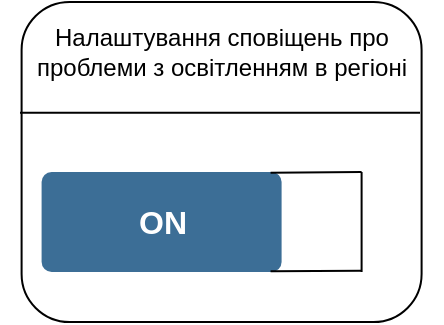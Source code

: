 <mxfile version="22.1.4" type="device" pages="39">
  <diagram id="miZ9i2Ur2ZoWljkjH9Vs" name="Страница 1">
    <mxGraphModel dx="1000" dy="513" grid="1" gridSize="10" guides="1" tooltips="1" connect="1" arrows="1" fold="1" page="1" pageScale="1" pageWidth="827" pageHeight="1169" math="0" shadow="0">
      <root>
        <mxCell id="0" />
        <mxCell id="1" parent="0" />
        <mxCell id="BNwwXRGMueSqpkopDmIv-15" value="" style="rounded=1;whiteSpace=wrap;html=1;" vertex="1" parent="1">
          <mxGeometry x="290.8" y="170" width="200" height="160" as="geometry" />
        </mxCell>
        <mxCell id="BNwwXRGMueSqpkopDmIv-16" value="" style="endArrow=none;html=1;rounded=0;exitX=-0.004;exitY=0.346;exitDx=0;exitDy=0;exitPerimeter=0;entryX=0.996;entryY=0.346;entryDx=0;entryDy=0;entryPerimeter=0;" edge="1" parent="1" source="BNwwXRGMueSqpkopDmIv-15" target="BNwwXRGMueSqpkopDmIv-15">
          <mxGeometry width="50" height="50" relative="1" as="geometry">
            <mxPoint x="380.8" y="250" as="sourcePoint" />
            <mxPoint x="440.8" y="200" as="targetPoint" />
          </mxGeometry>
        </mxCell>
        <mxCell id="BNwwXRGMueSqpkopDmIv-17" value="ON" style="strokeWidth=1;shadow=0;dashed=0;align=center;html=1;shape=mxgraph.mockup.forms.rrect;rSize=5;strokeColor=none;fontColor=#ffffff;fillColor=#3C6E96;fontSize=16;fontStyle=1;" vertex="1" parent="1">
          <mxGeometry x="300.8" y="255" width="120" height="50" as="geometry" />
        </mxCell>
        <mxCell id="BNwwXRGMueSqpkopDmIv-18" value="" style="endArrow=none;html=1;rounded=0;entryX=0.85;entryY=0.531;entryDx=0;entryDy=0;entryPerimeter=0;exitX=0.954;exitY=0.007;exitDx=0;exitDy=0;exitPerimeter=0;" edge="1" parent="1" source="BNwwXRGMueSqpkopDmIv-17" target="BNwwXRGMueSqpkopDmIv-15">
          <mxGeometry width="50" height="50" relative="1" as="geometry">
            <mxPoint x="420.8" y="255" as="sourcePoint" />
            <mxPoint x="190.8" y="270" as="targetPoint" />
          </mxGeometry>
        </mxCell>
        <mxCell id="BNwwXRGMueSqpkopDmIv-19" value="" style="endArrow=none;html=1;rounded=0;entryX=0.954;entryY=0.993;entryDx=0;entryDy=0;entryPerimeter=0;exitX=0.85;exitY=0.84;exitDx=0;exitDy=0;exitPerimeter=0;" edge="1" parent="1" source="BNwwXRGMueSqpkopDmIv-15" target="BNwwXRGMueSqpkopDmIv-17">
          <mxGeometry width="50" height="50" relative="1" as="geometry">
            <mxPoint x="460.8" y="260" as="sourcePoint" />
            <mxPoint x="490.8" y="270" as="targetPoint" />
          </mxGeometry>
        </mxCell>
        <mxCell id="BNwwXRGMueSqpkopDmIv-20" value="" style="endArrow=none;html=1;rounded=0;jumpSize=2;" edge="1" parent="1">
          <mxGeometry width="50" height="50" relative="1" as="geometry">
            <mxPoint x="460.8" y="305" as="sourcePoint" />
            <mxPoint x="460.8" y="255" as="targetPoint" />
          </mxGeometry>
        </mxCell>
        <mxCell id="BNwwXRGMueSqpkopDmIv-21" value="Налаштування сповіщень про проблеми з освітленням в регіоні" style="text;html=1;strokeColor=none;fillColor=none;align=center;verticalAlign=middle;whiteSpace=wrap;rounded=0;" vertex="1" parent="1">
          <mxGeometry x="280.8" y="180" width="220" height="30" as="geometry" />
        </mxCell>
      </root>
    </mxGraphModel>
  </diagram>
  <diagram id="Agy6WndugvBt0zxosdiK" name="Страница 2">
    <mxGraphModel dx="494" dy="309" grid="1" gridSize="10" guides="1" tooltips="1" connect="1" arrows="1" fold="1" page="1" pageScale="1" pageWidth="827" pageHeight="1169" math="0" shadow="0">
      <root>
        <mxCell id="MGmQ3pQHqjVvH8LUWGvS-0" />
        <mxCell id="MGmQ3pQHqjVvH8LUWGvS-1" parent="MGmQ3pQHqjVvH8LUWGvS-0" />
        <mxCell id="-buHAlPW17qX8RhdBKx_-0" value="End" style="rounded=1;whiteSpace=wrap;html=1;fontFamily=Times New Roman;fontSize=14;align=center;arcSize=19;fontColor=#FFFFFF;fillColor=none;" vertex="1" parent="MGmQ3pQHqjVvH8LUWGvS-1">
          <mxGeometry x="320" y="240" width="120" height="190" as="geometry" />
        </mxCell>
        <mxCell id="-buHAlPW17qX8RhdBKx_-3" value="&lt;font color=&quot;#000000&quot; style=&quot;font-size: 14px&quot;&gt;Переглядати інформацію про якість повітря.&lt;/font&gt;" style="text;html=1;strokeColor=none;fillColor=none;align=center;verticalAlign=middle;whiteSpace=wrap;rounded=0;fontColor=#FFFFFF;strokeWidth=2;" vertex="1" parent="MGmQ3pQHqjVvH8LUWGvS-1">
          <mxGeometry x="330" y="270" width="100" height="30" as="geometry" />
        </mxCell>
        <mxCell id="-buHAlPW17qX8RhdBKx_-6" value="" style="verticalLabelPosition=bottom;shadow=0;dashed=0;align=center;html=1;verticalAlign=top;strokeWidth=1;shape=mxgraph.mockup.misc.progressBar;fillColor=#cccccc;strokeColor=none;fillColor2=#99ddff;barPos=80;rounded=1;fontSize=14;fontColor=#000000;" vertex="1" parent="MGmQ3pQHqjVvH8LUWGvS-1">
          <mxGeometry x="325" y="325" width="110" height="20" as="geometry" />
        </mxCell>
        <mxCell id="-buHAlPW17qX8RhdBKx_-7" value="&lt;font style=&quot;font-size: 11px&quot;&gt;Переглянути&lt;/font&gt;" style="strokeWidth=1;shadow=0;dashed=0;align=center;html=1;shape=mxgraph.mockup.buttons.button;strokeColor=#666666;fontColor=#ffffff;mainText=;buttonStyle=round;fontSize=17;fontStyle=1;fillColor=#008cff;whiteSpace=wrap;rounded=1;" vertex="1" parent="MGmQ3pQHqjVvH8LUWGvS-1">
          <mxGeometry x="337.5" y="360" width="85" height="40" as="geometry" />
        </mxCell>
      </root>
    </mxGraphModel>
  </diagram>
  <diagram name="Страница 1" id="z720Eba9w37zCeEva0Sh">
    <mxGraphModel dx="593" dy="371" grid="1" gridSize="10" guides="1" tooltips="1" connect="1" arrows="1" fold="1" page="1" pageScale="1" pageWidth="827" pageHeight="1169" math="0" shadow="0">
      <root>
        <mxCell id="0" />
        <mxCell id="1" parent="0" />
        <mxCell id="Sg1dCZxv3DP_9V3m8K50-4" value="" style="strokeWidth=1;shadow=0;dashed=0;align=center;html=1;shape=mxgraph.mockup.forms.rrect;rSize=0;strokeColor=#999999;fillColor=#ffffff;" vertex="1" parent="1">
          <mxGeometry x="314" y="170" width="200" height="300" as="geometry" />
        </mxCell>
        <mxCell id="Sg1dCZxv3DP_9V3m8K50-5" value="Sign In" style="strokeWidth=1;shadow=0;dashed=0;align=center;html=1;shape=mxgraph.mockup.forms.anchor;fontSize=12;fontColor=#666666;align=left;resizeWidth=1;spacingLeft=0;" vertex="1" parent="Sg1dCZxv3DP_9V3m8K50-4">
          <mxGeometry width="100" height="20" relative="1" as="geometry">
            <mxPoint x="10" y="10" as="offset" />
          </mxGeometry>
        </mxCell>
        <mxCell id="Sg1dCZxv3DP_9V3m8K50-6" value="" style="shape=line;strokeColor=#ddeeff;strokeWidth=2;html=1;resizeWidth=1;" vertex="1" parent="Sg1dCZxv3DP_9V3m8K50-4">
          <mxGeometry width="180" height="10" relative="1" as="geometry">
            <mxPoint x="10" y="30" as="offset" />
          </mxGeometry>
        </mxCell>
        <mxCell id="Sg1dCZxv3DP_9V3m8K50-7" value="User Name:" style="strokeWidth=1;shadow=0;dashed=0;align=center;html=1;shape=mxgraph.mockup.forms.anchor;fontSize=12;fontColor=#666666;align=left;resizeWidth=1;spacingLeft=0;" vertex="1" parent="Sg1dCZxv3DP_9V3m8K50-4">
          <mxGeometry width="100" height="20" relative="1" as="geometry">
            <mxPoint x="10" y="40" as="offset" />
          </mxGeometry>
        </mxCell>
        <mxCell id="Sg1dCZxv3DP_9V3m8K50-8" value="johndoe" style="strokeWidth=1;shadow=0;dashed=0;align=center;html=1;shape=mxgraph.mockup.forms.rrect;rSize=0;strokeColor=#999999;fontColor=#666666;align=left;spacingLeft=5;resizeWidth=1;" vertex="1" parent="Sg1dCZxv3DP_9V3m8K50-4">
          <mxGeometry width="150" height="25" relative="1" as="geometry">
            <mxPoint x="10" y="60" as="offset" />
          </mxGeometry>
        </mxCell>
        <mxCell id="Sg1dCZxv3DP_9V3m8K50-9" value="Password:" style="strokeWidth=1;shadow=0;dashed=0;align=center;html=1;shape=mxgraph.mockup.forms.anchor;fontSize=12;fontColor=#666666;align=left;resizeWidth=1;spacingLeft=0;" vertex="1" parent="Sg1dCZxv3DP_9V3m8K50-4">
          <mxGeometry width="100" height="20" relative="1" as="geometry">
            <mxPoint x="10" y="95" as="offset" />
          </mxGeometry>
        </mxCell>
        <mxCell id="Sg1dCZxv3DP_9V3m8K50-10" value="********" style="strokeWidth=1;shadow=0;dashed=0;align=center;html=1;shape=mxgraph.mockup.forms.rrect;rSize=0;strokeColor=#999999;fontColor=#666666;align=left;spacingLeft=5;resizeWidth=1;" vertex="1" parent="Sg1dCZxv3DP_9V3m8K50-4">
          <mxGeometry width="150" height="25" relative="1" as="geometry">
            <mxPoint x="10" y="115" as="offset" />
          </mxGeometry>
        </mxCell>
        <mxCell id="Sg1dCZxv3DP_9V3m8K50-11" value="SIGN IN" style="strokeWidth=1;shadow=0;dashed=0;align=center;html=1;shape=mxgraph.mockup.forms.rrect;rSize=5;strokeColor=none;fontColor=#ffffff;fillColor=#66bbff;fontSize=16;fontStyle=1;" vertex="1" parent="Sg1dCZxv3DP_9V3m8K50-4">
          <mxGeometry y="1" width="80" height="30" relative="1" as="geometry">
            <mxPoint x="20" y="-150" as="offset" />
          </mxGeometry>
        </mxCell>
        <mxCell id="Sg1dCZxv3DP_9V3m8K50-12" value="Forgot Password?" style="strokeWidth=1;shadow=0;dashed=0;align=center;html=1;shape=mxgraph.mockup.forms.anchor;fontSize=12;fontColor=#9999ff;align=left;spacingLeft=0;fontStyle=4;resizeWidth=1;" vertex="1" parent="Sg1dCZxv3DP_9V3m8K50-4">
          <mxGeometry y="1" width="150" height="20" relative="1" as="geometry">
            <mxPoint x="10" y="-110" as="offset" />
          </mxGeometry>
        </mxCell>
        <mxCell id="Sg1dCZxv3DP_9V3m8K50-13" value="" style="shape=line;strokeColor=#ddeeff;strokeWidth=2;html=1;resizeWidth=1;" vertex="1" parent="Sg1dCZxv3DP_9V3m8K50-4">
          <mxGeometry y="1" width="180" height="10" relative="1" as="geometry">
            <mxPoint x="10" y="-90" as="offset" />
          </mxGeometry>
        </mxCell>
        <mxCell id="Sg1dCZxv3DP_9V3m8K50-15" value="" style="strokeWidth=1;shadow=0;dashed=0;align=center;html=1;shape=mxgraph.mockup.forms.rrect;rSize=5;strokeColor=none;fontColor=#ffffff;fillColor=none;fontSize=16;fontStyle=1;" vertex="1" parent="Sg1dCZxv3DP_9V3m8K50-4">
          <mxGeometry y="1" width="80" height="61" relative="1" as="geometry">
            <mxPoint x="20" y="-81" as="offset" />
          </mxGeometry>
        </mxCell>
      </root>
    </mxGraphModel>
  </diagram>
  <diagram name="Страница 2" id="ZrnE7PUXh_B5pt3FJ65N">
    <mxGraphModel dx="494" dy="309" grid="1" gridSize="10" guides="1" tooltips="1" connect="1" arrows="1" fold="1" page="1" pageScale="1" pageWidth="827" pageHeight="1169" math="0" shadow="0">
      <root>
        <mxCell id="MGmQ3pQHqjVvH8LUWGvS-0" />
        <mxCell id="MGmQ3pQHqjVvH8LUWGvS-1" parent="MGmQ3pQHqjVvH8LUWGvS-0" />
        <mxCell id="-buHAlPW17qX8RhdBKx_-0" value="End" style="rounded=1;whiteSpace=wrap;html=1;fontFamily=Times New Roman;fontSize=14;align=center;arcSize=19;fontColor=#FFFFFF;fillColor=none;" vertex="1" parent="MGmQ3pQHqjVvH8LUWGvS-1">
          <mxGeometry x="320" y="240" width="120" height="190" as="geometry" />
        </mxCell>
        <mxCell id="-buHAlPW17qX8RhdBKx_-3" value="&lt;font color=&quot;#000000&quot; style=&quot;font-size: 14px&quot;&gt;Переглядати інформацію про якість повітря.&lt;/font&gt;" style="text;html=1;strokeColor=none;fillColor=none;align=center;verticalAlign=middle;whiteSpace=wrap;rounded=0;fontColor=#FFFFFF;strokeWidth=2;" vertex="1" parent="MGmQ3pQHqjVvH8LUWGvS-1">
          <mxGeometry x="330" y="270" width="100" height="30" as="geometry" />
        </mxCell>
        <mxCell id="-buHAlPW17qX8RhdBKx_-6" value="" style="verticalLabelPosition=bottom;shadow=0;dashed=0;align=center;html=1;verticalAlign=top;strokeWidth=1;shape=mxgraph.mockup.misc.progressBar;fillColor=#cccccc;strokeColor=none;fillColor2=#99ddff;barPos=80;rounded=1;fontSize=14;fontColor=#000000;" vertex="1" parent="MGmQ3pQHqjVvH8LUWGvS-1">
          <mxGeometry x="325" y="325" width="110" height="20" as="geometry" />
        </mxCell>
        <mxCell id="-buHAlPW17qX8RhdBKx_-7" value="&lt;font style=&quot;font-size: 11px&quot;&gt;Переглянути&lt;/font&gt;" style="strokeWidth=1;shadow=0;dashed=0;align=center;html=1;shape=mxgraph.mockup.buttons.button;strokeColor=#666666;fontColor=#ffffff;mainText=;buttonStyle=round;fontSize=17;fontStyle=1;fillColor=#008cff;whiteSpace=wrap;rounded=1;" vertex="1" parent="MGmQ3pQHqjVvH8LUWGvS-1">
          <mxGeometry x="337.5" y="360" width="85" height="40" as="geometry" />
        </mxCell>
      </root>
    </mxGraphModel>
  </diagram>
  <diagram name="Страница 3" id="VURwCGwFYZjXH0gk4fcI">
    <mxGraphModel dx="494" dy="309" grid="1" gridSize="10" guides="1" tooltips="1" connect="1" arrows="1" fold="1" page="1" pageScale="1" pageWidth="827" pageHeight="1169" math="0" shadow="0">
      <root>
        <mxCell id="bTebe2Os3CzxvZkd4HCR-0" />
        <mxCell id="bTebe2Os3CzxvZkd4HCR-1" parent="bTebe2Os3CzxvZkd4HCR-0" />
        <mxCell id="HR6p-E9Z30vaxsSvVFuW-0" value="End" style="rounded=1;whiteSpace=wrap;html=1;fontFamily=Times New Roman;fontSize=14;align=center;arcSize=19;fontColor=#FFFFFF;fillColor=none;" vertex="1" parent="bTebe2Os3CzxvZkd4HCR-1">
          <mxGeometry x="320" y="210" width="200" height="160" as="geometry" />
        </mxCell>
        <mxCell id="HR6p-E9Z30vaxsSvVFuW-10" value="" style="endArrow=none;html=1;rounded=0;fontSize=11;fontColor=#000000;" edge="1" parent="bTebe2Os3CzxvZkd4HCR-1" target="HR6p-E9Z30vaxsSvVFuW-0">
          <mxGeometry width="50" height="50" relative="1" as="geometry">
            <mxPoint x="320" y="277" as="sourcePoint" />
            <mxPoint x="440" y="277" as="targetPoint" />
            <Array as="points">
              <mxPoint x="520" y="277" />
            </Array>
          </mxGeometry>
        </mxCell>
        <mxCell id="D9snhSF44Wl9i_lWlaj3-0" value="&amp;nbsp;Налаштувати сповіщення або попередження про погіршення якості повітря в регіоні." style="text;html=1;strokeColor=none;fillColor=none;align=center;verticalAlign=middle;whiteSpace=wrap;rounded=0;fontSize=11;fontColor=#000000;" vertex="1" parent="bTebe2Os3CzxvZkd4HCR-1">
          <mxGeometry x="324" y="230" width="180" height="30" as="geometry" />
        </mxCell>
        <mxCell id="D9snhSF44Wl9i_lWlaj3-1" value="ON" style="strokeWidth=1;shadow=0;dashed=0;align=center;html=1;shape=mxgraph.mockup.buttons.onOffButton;gradientColor=none;strokeColor=#999999;buttonState=on;fillColor2=#008cff;fontColor=#ffffff;fontSize=17;mainText=;spacingRight=40;fontStyle=1;rounded=1;" vertex="1" parent="bTebe2Os3CzxvZkd4HCR-1">
          <mxGeometry x="345" y="300" width="150" height="50" as="geometry" />
        </mxCell>
      </root>
    </mxGraphModel>
  </diagram>
  <diagram name="Страница 1" id="6-nHiB6GqulR2QYBW8Hm">
    <mxGraphModel dx="593" dy="371" grid="1" gridSize="10" guides="1" tooltips="1" connect="1" arrows="1" fold="1" page="1" pageScale="1" pageWidth="827" pageHeight="1169" math="0" shadow="0">
      <root>
        <mxCell id="0" />
        <mxCell id="1" parent="0" />
        <mxCell id="Sg1dCZxv3DP_9V3m8K50-4" value="" style="strokeWidth=1;shadow=0;dashed=0;align=center;html=1;shape=mxgraph.mockup.forms.rrect;rSize=0;strokeColor=#999999;fillColor=#ffffff;" vertex="1" parent="1">
          <mxGeometry x="314" y="170" width="200" height="300" as="geometry" />
        </mxCell>
        <mxCell id="Sg1dCZxv3DP_9V3m8K50-5" value="Sign In" style="strokeWidth=1;shadow=0;dashed=0;align=center;html=1;shape=mxgraph.mockup.forms.anchor;fontSize=12;fontColor=#666666;align=left;resizeWidth=1;spacingLeft=0;" vertex="1" parent="Sg1dCZxv3DP_9V3m8K50-4">
          <mxGeometry width="100" height="20" relative="1" as="geometry">
            <mxPoint x="10" y="10" as="offset" />
          </mxGeometry>
        </mxCell>
        <mxCell id="Sg1dCZxv3DP_9V3m8K50-6" value="" style="shape=line;strokeColor=#ddeeff;strokeWidth=2;html=1;resizeWidth=1;" vertex="1" parent="Sg1dCZxv3DP_9V3m8K50-4">
          <mxGeometry width="180" height="10" relative="1" as="geometry">
            <mxPoint x="10" y="30" as="offset" />
          </mxGeometry>
        </mxCell>
        <mxCell id="Sg1dCZxv3DP_9V3m8K50-7" value="User Name:" style="strokeWidth=1;shadow=0;dashed=0;align=center;html=1;shape=mxgraph.mockup.forms.anchor;fontSize=12;fontColor=#666666;align=left;resizeWidth=1;spacingLeft=0;" vertex="1" parent="Sg1dCZxv3DP_9V3m8K50-4">
          <mxGeometry width="100" height="20" relative="1" as="geometry">
            <mxPoint x="10" y="40" as="offset" />
          </mxGeometry>
        </mxCell>
        <mxCell id="Sg1dCZxv3DP_9V3m8K50-8" value="johndoe" style="strokeWidth=1;shadow=0;dashed=0;align=center;html=1;shape=mxgraph.mockup.forms.rrect;rSize=0;strokeColor=#999999;fontColor=#666666;align=left;spacingLeft=5;resizeWidth=1;" vertex="1" parent="Sg1dCZxv3DP_9V3m8K50-4">
          <mxGeometry width="150" height="25" relative="1" as="geometry">
            <mxPoint x="10" y="60" as="offset" />
          </mxGeometry>
        </mxCell>
        <mxCell id="Sg1dCZxv3DP_9V3m8K50-9" value="Password:" style="strokeWidth=1;shadow=0;dashed=0;align=center;html=1;shape=mxgraph.mockup.forms.anchor;fontSize=12;fontColor=#666666;align=left;resizeWidth=1;spacingLeft=0;" vertex="1" parent="Sg1dCZxv3DP_9V3m8K50-4">
          <mxGeometry width="100" height="20" relative="1" as="geometry">
            <mxPoint x="10" y="95" as="offset" />
          </mxGeometry>
        </mxCell>
        <mxCell id="Sg1dCZxv3DP_9V3m8K50-10" value="********" style="strokeWidth=1;shadow=0;dashed=0;align=center;html=1;shape=mxgraph.mockup.forms.rrect;rSize=0;strokeColor=#999999;fontColor=#666666;align=left;spacingLeft=5;resizeWidth=1;" vertex="1" parent="Sg1dCZxv3DP_9V3m8K50-4">
          <mxGeometry width="150" height="25" relative="1" as="geometry">
            <mxPoint x="10" y="115" as="offset" />
          </mxGeometry>
        </mxCell>
        <mxCell id="Sg1dCZxv3DP_9V3m8K50-11" value="SIGN IN" style="strokeWidth=1;shadow=0;dashed=0;align=center;html=1;shape=mxgraph.mockup.forms.rrect;rSize=5;strokeColor=none;fontColor=#ffffff;fillColor=#66bbff;fontSize=16;fontStyle=1;" vertex="1" parent="Sg1dCZxv3DP_9V3m8K50-4">
          <mxGeometry y="1" width="80" height="30" relative="1" as="geometry">
            <mxPoint x="20" y="-150" as="offset" />
          </mxGeometry>
        </mxCell>
        <mxCell id="Sg1dCZxv3DP_9V3m8K50-12" value="Forgot Password?" style="strokeWidth=1;shadow=0;dashed=0;align=center;html=1;shape=mxgraph.mockup.forms.anchor;fontSize=12;fontColor=#9999ff;align=left;spacingLeft=0;fontStyle=4;resizeWidth=1;" vertex="1" parent="Sg1dCZxv3DP_9V3m8K50-4">
          <mxGeometry y="1" width="150" height="20" relative="1" as="geometry">
            <mxPoint x="10" y="-110" as="offset" />
          </mxGeometry>
        </mxCell>
        <mxCell id="Sg1dCZxv3DP_9V3m8K50-13" value="" style="shape=line;strokeColor=#ddeeff;strokeWidth=2;html=1;resizeWidth=1;" vertex="1" parent="Sg1dCZxv3DP_9V3m8K50-4">
          <mxGeometry y="1" width="180" height="10" relative="1" as="geometry">
            <mxPoint x="10" y="-90" as="offset" />
          </mxGeometry>
        </mxCell>
        <mxCell id="Sg1dCZxv3DP_9V3m8K50-15" value="" style="strokeWidth=1;shadow=0;dashed=0;align=center;html=1;shape=mxgraph.mockup.forms.rrect;rSize=5;strokeColor=none;fontColor=#ffffff;fillColor=none;fontSize=16;fontStyle=1;" vertex="1" parent="Sg1dCZxv3DP_9V3m8K50-4">
          <mxGeometry y="1" width="80" height="61" relative="1" as="geometry">
            <mxPoint x="20" y="-81" as="offset" />
          </mxGeometry>
        </mxCell>
      </root>
    </mxGraphModel>
  </diagram>
  <diagram name="Страница 2" id="IUsY9LyHOOZKQEZhw4rO">
    <mxGraphModel dx="494" dy="309" grid="1" gridSize="10" guides="1" tooltips="1" connect="1" arrows="1" fold="1" page="1" pageScale="1" pageWidth="827" pageHeight="1169" math="0" shadow="0">
      <root>
        <mxCell id="MGmQ3pQHqjVvH8LUWGvS-0" />
        <mxCell id="MGmQ3pQHqjVvH8LUWGvS-1" parent="MGmQ3pQHqjVvH8LUWGvS-0" />
        <mxCell id="-buHAlPW17qX8RhdBKx_-0" value="End" style="rounded=1;whiteSpace=wrap;html=1;fontFamily=Times New Roman;fontSize=14;align=center;arcSize=19;fontColor=#FFFFFF;fillColor=none;" vertex="1" parent="MGmQ3pQHqjVvH8LUWGvS-1">
          <mxGeometry x="320" y="240" width="120" height="190" as="geometry" />
        </mxCell>
        <mxCell id="-buHAlPW17qX8RhdBKx_-3" value="&lt;font color=&quot;#000000&quot; style=&quot;font-size: 14px&quot;&gt;Переглядати інформацію про якість повітря.&lt;/font&gt;" style="text;html=1;strokeColor=none;fillColor=none;align=center;verticalAlign=middle;whiteSpace=wrap;rounded=0;fontColor=#FFFFFF;strokeWidth=2;" vertex="1" parent="MGmQ3pQHqjVvH8LUWGvS-1">
          <mxGeometry x="330" y="270" width="100" height="30" as="geometry" />
        </mxCell>
        <mxCell id="-buHAlPW17qX8RhdBKx_-6" value="" style="verticalLabelPosition=bottom;shadow=0;dashed=0;align=center;html=1;verticalAlign=top;strokeWidth=1;shape=mxgraph.mockup.misc.progressBar;fillColor=#cccccc;strokeColor=none;fillColor2=#99ddff;barPos=80;rounded=1;fontSize=14;fontColor=#000000;" vertex="1" parent="MGmQ3pQHqjVvH8LUWGvS-1">
          <mxGeometry x="325" y="325" width="110" height="20" as="geometry" />
        </mxCell>
        <mxCell id="-buHAlPW17qX8RhdBKx_-7" value="&lt;font style=&quot;font-size: 11px&quot;&gt;Переглянути&lt;/font&gt;" style="strokeWidth=1;shadow=0;dashed=0;align=center;html=1;shape=mxgraph.mockup.buttons.button;strokeColor=#666666;fontColor=#ffffff;mainText=;buttonStyle=round;fontSize=17;fontStyle=1;fillColor=#008cff;whiteSpace=wrap;rounded=1;" vertex="1" parent="MGmQ3pQHqjVvH8LUWGvS-1">
          <mxGeometry x="337.5" y="360" width="85" height="40" as="geometry" />
        </mxCell>
      </root>
    </mxGraphModel>
  </diagram>
  <diagram name="Страница 3" id="SJM_xJ9QkgUZBHJLfgu2">
    <mxGraphModel dx="494" dy="309" grid="1" gridSize="10" guides="1" tooltips="1" connect="1" arrows="1" fold="1" page="1" pageScale="1" pageWidth="827" pageHeight="1169" math="0" shadow="0">
      <root>
        <mxCell id="bTebe2Os3CzxvZkd4HCR-0" />
        <mxCell id="bTebe2Os3CzxvZkd4HCR-1" parent="bTebe2Os3CzxvZkd4HCR-0" />
        <mxCell id="HR6p-E9Z30vaxsSvVFuW-0" value="End" style="rounded=1;whiteSpace=wrap;html=1;fontFamily=Times New Roman;fontSize=14;align=center;arcSize=19;fontColor=#FFFFFF;fillColor=none;" vertex="1" parent="bTebe2Os3CzxvZkd4HCR-1">
          <mxGeometry x="320" y="210" width="200" height="160" as="geometry" />
        </mxCell>
        <mxCell id="HR6p-E9Z30vaxsSvVFuW-10" value="" style="endArrow=none;html=1;rounded=0;fontSize=11;fontColor=#000000;" edge="1" parent="bTebe2Os3CzxvZkd4HCR-1" target="HR6p-E9Z30vaxsSvVFuW-0">
          <mxGeometry width="50" height="50" relative="1" as="geometry">
            <mxPoint x="320" y="277" as="sourcePoint" />
            <mxPoint x="440" y="277" as="targetPoint" />
            <Array as="points">
              <mxPoint x="520" y="277" />
            </Array>
          </mxGeometry>
        </mxCell>
        <mxCell id="D9snhSF44Wl9i_lWlaj3-0" value="&amp;nbsp;Налаштувати сповіщення або попередження про погіршення якості повітря в регіоні." style="text;html=1;strokeColor=none;fillColor=none;align=center;verticalAlign=middle;whiteSpace=wrap;rounded=0;fontSize=11;fontColor=#000000;" vertex="1" parent="bTebe2Os3CzxvZkd4HCR-1">
          <mxGeometry x="324" y="230" width="180" height="30" as="geometry" />
        </mxCell>
        <mxCell id="D9snhSF44Wl9i_lWlaj3-1" value="ON" style="strokeWidth=1;shadow=0;dashed=0;align=center;html=1;shape=mxgraph.mockup.buttons.onOffButton;gradientColor=none;strokeColor=#999999;buttonState=on;fillColor2=#008cff;fontColor=#ffffff;fontSize=17;mainText=;spacingRight=40;fontStyle=1;rounded=1;" vertex="1" parent="bTebe2Os3CzxvZkd4HCR-1">
          <mxGeometry x="345" y="300" width="150" height="50" as="geometry" />
        </mxCell>
      </root>
    </mxGraphModel>
  </diagram>
  <diagram name="Страница 1" id="RovtGUx5tFG8HPLib7ko">
    <mxGraphModel dx="593" dy="371" grid="1" gridSize="10" guides="1" tooltips="1" connect="1" arrows="1" fold="1" page="1" pageScale="1" pageWidth="827" pageHeight="1169" math="0" shadow="0">
      <root>
        <mxCell id="0" />
        <mxCell id="1" parent="0" />
        <mxCell id="Sg1dCZxv3DP_9V3m8K50-4" value="" style="strokeWidth=1;shadow=0;dashed=0;align=center;html=1;shape=mxgraph.mockup.forms.rrect;rSize=0;strokeColor=#999999;fillColor=#ffffff;" vertex="1" parent="1">
          <mxGeometry x="314" y="170" width="200" height="300" as="geometry" />
        </mxCell>
        <mxCell id="Sg1dCZxv3DP_9V3m8K50-5" value="Sign In" style="strokeWidth=1;shadow=0;dashed=0;align=center;html=1;shape=mxgraph.mockup.forms.anchor;fontSize=12;fontColor=#666666;align=left;resizeWidth=1;spacingLeft=0;" vertex="1" parent="Sg1dCZxv3DP_9V3m8K50-4">
          <mxGeometry width="100" height="20" relative="1" as="geometry">
            <mxPoint x="10" y="10" as="offset" />
          </mxGeometry>
        </mxCell>
        <mxCell id="Sg1dCZxv3DP_9V3m8K50-6" value="" style="shape=line;strokeColor=#ddeeff;strokeWidth=2;html=1;resizeWidth=1;" vertex="1" parent="Sg1dCZxv3DP_9V3m8K50-4">
          <mxGeometry width="180" height="10" relative="1" as="geometry">
            <mxPoint x="10" y="30" as="offset" />
          </mxGeometry>
        </mxCell>
        <mxCell id="Sg1dCZxv3DP_9V3m8K50-7" value="User Name:" style="strokeWidth=1;shadow=0;dashed=0;align=center;html=1;shape=mxgraph.mockup.forms.anchor;fontSize=12;fontColor=#666666;align=left;resizeWidth=1;spacingLeft=0;" vertex="1" parent="Sg1dCZxv3DP_9V3m8K50-4">
          <mxGeometry width="100" height="20" relative="1" as="geometry">
            <mxPoint x="10" y="40" as="offset" />
          </mxGeometry>
        </mxCell>
        <mxCell id="Sg1dCZxv3DP_9V3m8K50-8" value="johndoe" style="strokeWidth=1;shadow=0;dashed=0;align=center;html=1;shape=mxgraph.mockup.forms.rrect;rSize=0;strokeColor=#999999;fontColor=#666666;align=left;spacingLeft=5;resizeWidth=1;" vertex="1" parent="Sg1dCZxv3DP_9V3m8K50-4">
          <mxGeometry width="150" height="25" relative="1" as="geometry">
            <mxPoint x="10" y="60" as="offset" />
          </mxGeometry>
        </mxCell>
        <mxCell id="Sg1dCZxv3DP_9V3m8K50-9" value="Password:" style="strokeWidth=1;shadow=0;dashed=0;align=center;html=1;shape=mxgraph.mockup.forms.anchor;fontSize=12;fontColor=#666666;align=left;resizeWidth=1;spacingLeft=0;" vertex="1" parent="Sg1dCZxv3DP_9V3m8K50-4">
          <mxGeometry width="100" height="20" relative="1" as="geometry">
            <mxPoint x="10" y="95" as="offset" />
          </mxGeometry>
        </mxCell>
        <mxCell id="Sg1dCZxv3DP_9V3m8K50-10" value="********" style="strokeWidth=1;shadow=0;dashed=0;align=center;html=1;shape=mxgraph.mockup.forms.rrect;rSize=0;strokeColor=#999999;fontColor=#666666;align=left;spacingLeft=5;resizeWidth=1;" vertex="1" parent="Sg1dCZxv3DP_9V3m8K50-4">
          <mxGeometry width="150" height="25" relative="1" as="geometry">
            <mxPoint x="10" y="115" as="offset" />
          </mxGeometry>
        </mxCell>
        <mxCell id="Sg1dCZxv3DP_9V3m8K50-11" value="SIGN IN" style="strokeWidth=1;shadow=0;dashed=0;align=center;html=1;shape=mxgraph.mockup.forms.rrect;rSize=5;strokeColor=none;fontColor=#ffffff;fillColor=#66bbff;fontSize=16;fontStyle=1;" vertex="1" parent="Sg1dCZxv3DP_9V3m8K50-4">
          <mxGeometry y="1" width="80" height="30" relative="1" as="geometry">
            <mxPoint x="20" y="-150" as="offset" />
          </mxGeometry>
        </mxCell>
        <mxCell id="Sg1dCZxv3DP_9V3m8K50-12" value="Forgot Password?" style="strokeWidth=1;shadow=0;dashed=0;align=center;html=1;shape=mxgraph.mockup.forms.anchor;fontSize=12;fontColor=#9999ff;align=left;spacingLeft=0;fontStyle=4;resizeWidth=1;" vertex="1" parent="Sg1dCZxv3DP_9V3m8K50-4">
          <mxGeometry y="1" width="150" height="20" relative="1" as="geometry">
            <mxPoint x="10" y="-110" as="offset" />
          </mxGeometry>
        </mxCell>
        <mxCell id="Sg1dCZxv3DP_9V3m8K50-13" value="" style="shape=line;strokeColor=#ddeeff;strokeWidth=2;html=1;resizeWidth=1;" vertex="1" parent="Sg1dCZxv3DP_9V3m8K50-4">
          <mxGeometry y="1" width="180" height="10" relative="1" as="geometry">
            <mxPoint x="10" y="-90" as="offset" />
          </mxGeometry>
        </mxCell>
        <mxCell id="Sg1dCZxv3DP_9V3m8K50-15" value="" style="strokeWidth=1;shadow=0;dashed=0;align=center;html=1;shape=mxgraph.mockup.forms.rrect;rSize=5;strokeColor=none;fontColor=#ffffff;fillColor=none;fontSize=16;fontStyle=1;" vertex="1" parent="Sg1dCZxv3DP_9V3m8K50-4">
          <mxGeometry y="1" width="80" height="61" relative="1" as="geometry">
            <mxPoint x="20" y="-81" as="offset" />
          </mxGeometry>
        </mxCell>
      </root>
    </mxGraphModel>
  </diagram>
  <diagram name="Страница 2" id="7AMJEE19P3eldlw1EQk2">
    <mxGraphModel dx="494" dy="309" grid="1" gridSize="10" guides="1" tooltips="1" connect="1" arrows="1" fold="1" page="1" pageScale="1" pageWidth="827" pageHeight="1169" math="0" shadow="0">
      <root>
        <mxCell id="MGmQ3pQHqjVvH8LUWGvS-0" />
        <mxCell id="MGmQ3pQHqjVvH8LUWGvS-1" parent="MGmQ3pQHqjVvH8LUWGvS-0" />
        <mxCell id="-buHAlPW17qX8RhdBKx_-0" value="End" style="rounded=1;whiteSpace=wrap;html=1;fontFamily=Times New Roman;fontSize=14;align=center;arcSize=19;fontColor=#FFFFFF;fillColor=none;" vertex="1" parent="MGmQ3pQHqjVvH8LUWGvS-1">
          <mxGeometry x="320" y="240" width="120" height="190" as="geometry" />
        </mxCell>
        <mxCell id="-buHAlPW17qX8RhdBKx_-3" value="&lt;font color=&quot;#000000&quot; style=&quot;font-size: 14px&quot;&gt;Переглядати інформацію про якість повітря.&lt;/font&gt;" style="text;html=1;strokeColor=none;fillColor=none;align=center;verticalAlign=middle;whiteSpace=wrap;rounded=0;fontColor=#FFFFFF;strokeWidth=2;" vertex="1" parent="MGmQ3pQHqjVvH8LUWGvS-1">
          <mxGeometry x="330" y="270" width="100" height="30" as="geometry" />
        </mxCell>
        <mxCell id="-buHAlPW17qX8RhdBKx_-6" value="" style="verticalLabelPosition=bottom;shadow=0;dashed=0;align=center;html=1;verticalAlign=top;strokeWidth=1;shape=mxgraph.mockup.misc.progressBar;fillColor=#cccccc;strokeColor=none;fillColor2=#99ddff;barPos=80;rounded=1;fontSize=14;fontColor=#000000;" vertex="1" parent="MGmQ3pQHqjVvH8LUWGvS-1">
          <mxGeometry x="325" y="325" width="110" height="20" as="geometry" />
        </mxCell>
        <mxCell id="-buHAlPW17qX8RhdBKx_-7" value="&lt;font style=&quot;font-size: 11px&quot;&gt;Переглянути&lt;/font&gt;" style="strokeWidth=1;shadow=0;dashed=0;align=center;html=1;shape=mxgraph.mockup.buttons.button;strokeColor=#666666;fontColor=#ffffff;mainText=;buttonStyle=round;fontSize=17;fontStyle=1;fillColor=#008cff;whiteSpace=wrap;rounded=1;" vertex="1" parent="MGmQ3pQHqjVvH8LUWGvS-1">
          <mxGeometry x="337.5" y="360" width="85" height="40" as="geometry" />
        </mxCell>
      </root>
    </mxGraphModel>
  </diagram>
  <diagram name="Страница 3" id="w62iT1CXBDuC2wxM7tZ6">
    <mxGraphModel dx="494" dy="309" grid="1" gridSize="10" guides="1" tooltips="1" connect="1" arrows="1" fold="1" page="1" pageScale="1" pageWidth="827" pageHeight="1169" math="0" shadow="0">
      <root>
        <mxCell id="bTebe2Os3CzxvZkd4HCR-0" />
        <mxCell id="bTebe2Os3CzxvZkd4HCR-1" parent="bTebe2Os3CzxvZkd4HCR-0" />
        <mxCell id="HR6p-E9Z30vaxsSvVFuW-0" value="End" style="rounded=1;whiteSpace=wrap;html=1;fontFamily=Times New Roman;fontSize=14;align=center;arcSize=19;fontColor=#FFFFFF;fillColor=none;" vertex="1" parent="bTebe2Os3CzxvZkd4HCR-1">
          <mxGeometry x="320" y="210" width="200" height="160" as="geometry" />
        </mxCell>
        <mxCell id="HR6p-E9Z30vaxsSvVFuW-10" value="" style="endArrow=none;html=1;rounded=0;fontSize=11;fontColor=#000000;" edge="1" parent="bTebe2Os3CzxvZkd4HCR-1" target="HR6p-E9Z30vaxsSvVFuW-0">
          <mxGeometry width="50" height="50" relative="1" as="geometry">
            <mxPoint x="320" y="277" as="sourcePoint" />
            <mxPoint x="440" y="277" as="targetPoint" />
            <Array as="points">
              <mxPoint x="520" y="277" />
            </Array>
          </mxGeometry>
        </mxCell>
        <mxCell id="D9snhSF44Wl9i_lWlaj3-0" value="&amp;nbsp;Налаштувати сповіщення або попередження про погіршення якості повітря в регіоні." style="text;html=1;strokeColor=none;fillColor=none;align=center;verticalAlign=middle;whiteSpace=wrap;rounded=0;fontSize=11;fontColor=#000000;" vertex="1" parent="bTebe2Os3CzxvZkd4HCR-1">
          <mxGeometry x="324" y="230" width="180" height="30" as="geometry" />
        </mxCell>
        <mxCell id="D9snhSF44Wl9i_lWlaj3-1" value="ON" style="strokeWidth=1;shadow=0;dashed=0;align=center;html=1;shape=mxgraph.mockup.buttons.onOffButton;gradientColor=none;strokeColor=#999999;buttonState=on;fillColor2=#008cff;fontColor=#ffffff;fontSize=17;mainText=;spacingRight=40;fontStyle=1;rounded=1;" vertex="1" parent="bTebe2Os3CzxvZkd4HCR-1">
          <mxGeometry x="345" y="300" width="150" height="50" as="geometry" />
        </mxCell>
      </root>
    </mxGraphModel>
  </diagram>
  <diagram name="Страница 4" id="Z950iZnEf_3TajIqJLDj">
    <mxGraphModel dx="1038" dy="649" grid="1" gridSize="10" guides="1" tooltips="1" connect="1" arrows="1" fold="1" page="1" pageScale="1" pageWidth="827" pageHeight="1169" math="0" shadow="0">
      <root>
        <mxCell id="9Es0p4A3kuYkFB0EI3e1-0" />
        <mxCell id="9Es0p4A3kuYkFB0EI3e1-1" parent="9Es0p4A3kuYkFB0EI3e1-0" />
        <mxCell id="jic2qEtrmiUJ6ROUA3PN-0" value="" style="strokeWidth=1;shadow=0;dashed=0;align=center;html=1;shape=mxgraph.mockup.forms.rrect;rSize=0;strokeColor=#999999;fillColor=#ffffff;" vertex="1" parent="9Es0p4A3kuYkFB0EI3e1-1">
          <mxGeometry x="50" y="170" width="200" height="300" as="geometry" />
        </mxCell>
        <mxCell id="uG45PAAbz7vgOEV598-v-4" style="edgeStyle=orthogonalEdgeStyle;rounded=0;orthogonalLoop=1;jettySize=auto;html=1;fontSize=11;fontColor=#000000;" edge="1" parent="jic2qEtrmiUJ6ROUA3PN-0" source="jic2qEtrmiUJ6ROUA3PN-7" target="hnPTPb-2-qeENX7YY9HG-3">
          <mxGeometry relative="1" as="geometry" />
        </mxCell>
        <mxCell id="jic2qEtrmiUJ6ROUA3PN-1" value="Sign In" style="strokeWidth=1;shadow=0;dashed=0;align=center;html=1;shape=mxgraph.mockup.forms.anchor;fontSize=12;fontColor=#666666;align=left;resizeWidth=1;spacingLeft=0;" vertex="1" parent="jic2qEtrmiUJ6ROUA3PN-0">
          <mxGeometry width="100" height="20" relative="1" as="geometry">
            <mxPoint x="10" y="10" as="offset" />
          </mxGeometry>
        </mxCell>
        <mxCell id="jic2qEtrmiUJ6ROUA3PN-2" value="" style="shape=line;strokeColor=#ddeeff;strokeWidth=2;html=1;resizeWidth=1;" vertex="1" parent="jic2qEtrmiUJ6ROUA3PN-0">
          <mxGeometry width="180" height="10" relative="1" as="geometry">
            <mxPoint x="10" y="30" as="offset" />
          </mxGeometry>
        </mxCell>
        <mxCell id="jic2qEtrmiUJ6ROUA3PN-3" value="User Name:" style="strokeWidth=1;shadow=0;dashed=0;align=center;html=1;shape=mxgraph.mockup.forms.anchor;fontSize=12;fontColor=#666666;align=left;resizeWidth=1;spacingLeft=0;" vertex="1" parent="jic2qEtrmiUJ6ROUA3PN-0">
          <mxGeometry width="100" height="20" relative="1" as="geometry">
            <mxPoint x="10" y="40" as="offset" />
          </mxGeometry>
        </mxCell>
        <mxCell id="jic2qEtrmiUJ6ROUA3PN-4" value="johndoe" style="strokeWidth=1;shadow=0;dashed=0;align=center;html=1;shape=mxgraph.mockup.forms.rrect;rSize=0;strokeColor=#999999;fontColor=#666666;align=left;spacingLeft=5;resizeWidth=1;" vertex="1" parent="jic2qEtrmiUJ6ROUA3PN-0">
          <mxGeometry width="150" height="25" relative="1" as="geometry">
            <mxPoint x="10" y="60" as="offset" />
          </mxGeometry>
        </mxCell>
        <mxCell id="jic2qEtrmiUJ6ROUA3PN-5" value="Password:" style="strokeWidth=1;shadow=0;dashed=0;align=center;html=1;shape=mxgraph.mockup.forms.anchor;fontSize=12;fontColor=#666666;align=left;resizeWidth=1;spacingLeft=0;" vertex="1" parent="jic2qEtrmiUJ6ROUA3PN-0">
          <mxGeometry width="100" height="20" relative="1" as="geometry">
            <mxPoint x="10" y="95" as="offset" />
          </mxGeometry>
        </mxCell>
        <mxCell id="jic2qEtrmiUJ6ROUA3PN-6" value="********" style="strokeWidth=1;shadow=0;dashed=0;align=center;html=1;shape=mxgraph.mockup.forms.rrect;rSize=0;strokeColor=#999999;fontColor=#666666;align=left;spacingLeft=5;resizeWidth=1;" vertex="1" parent="jic2qEtrmiUJ6ROUA3PN-0">
          <mxGeometry width="150" height="25" relative="1" as="geometry">
            <mxPoint x="10" y="115" as="offset" />
          </mxGeometry>
        </mxCell>
        <mxCell id="jic2qEtrmiUJ6ROUA3PN-7" value="SIGN IN" style="strokeWidth=1;shadow=0;dashed=0;align=center;html=1;shape=mxgraph.mockup.forms.rrect;rSize=5;strokeColor=none;fontColor=#ffffff;fillColor=#66bbff;fontSize=16;fontStyle=1;" vertex="1" parent="jic2qEtrmiUJ6ROUA3PN-0">
          <mxGeometry y="1" width="80" height="30" relative="1" as="geometry">
            <mxPoint x="20" y="-150" as="offset" />
          </mxGeometry>
        </mxCell>
        <mxCell id="jic2qEtrmiUJ6ROUA3PN-8" value="Forgot Password?" style="strokeWidth=1;shadow=0;dashed=0;align=center;html=1;shape=mxgraph.mockup.forms.anchor;fontSize=12;fontColor=#9999ff;align=left;spacingLeft=0;fontStyle=4;resizeWidth=1;" vertex="1" parent="jic2qEtrmiUJ6ROUA3PN-0">
          <mxGeometry y="1" width="150" height="20" relative="1" as="geometry">
            <mxPoint x="10" y="-110" as="offset" />
          </mxGeometry>
        </mxCell>
        <mxCell id="jic2qEtrmiUJ6ROUA3PN-9" value="" style="shape=line;strokeColor=#ddeeff;strokeWidth=2;html=1;resizeWidth=1;" vertex="1" parent="jic2qEtrmiUJ6ROUA3PN-0">
          <mxGeometry y="1" width="180" height="10" relative="1" as="geometry">
            <mxPoint x="10" y="-90" as="offset" />
          </mxGeometry>
        </mxCell>
        <mxCell id="jic2qEtrmiUJ6ROUA3PN-10" value="" style="strokeWidth=1;shadow=0;dashed=0;align=center;html=1;shape=mxgraph.mockup.forms.rrect;rSize=5;strokeColor=none;fontColor=#ffffff;fillColor=none;fontSize=16;fontStyle=1;" vertex="1" parent="jic2qEtrmiUJ6ROUA3PN-0">
          <mxGeometry y="1" width="80" height="61" relative="1" as="geometry">
            <mxPoint x="20" y="-81" as="offset" />
          </mxGeometry>
        </mxCell>
        <mxCell id="hnPTPb-2-qeENX7YY9HG-0" value="End" style="rounded=1;whiteSpace=wrap;html=1;fontFamily=Times New Roman;fontSize=14;align=center;arcSize=19;fontColor=#FFFFFF;fillColor=none;" vertex="1" parent="9Es0p4A3kuYkFB0EI3e1-1">
          <mxGeometry x="300" y="180" width="120" height="190" as="geometry" />
        </mxCell>
        <mxCell id="hnPTPb-2-qeENX7YY9HG-1" value="&lt;font color=&quot;#000000&quot; style=&quot;font-size: 14px&quot;&gt;Переглядати інформацію про якість повітря.&lt;/font&gt;" style="text;html=1;strokeColor=none;fillColor=none;align=center;verticalAlign=middle;whiteSpace=wrap;rounded=0;fontColor=#FFFFFF;strokeWidth=2;" vertex="1" parent="9Es0p4A3kuYkFB0EI3e1-1">
          <mxGeometry x="310" y="210" width="100" height="30" as="geometry" />
        </mxCell>
        <mxCell id="hnPTPb-2-qeENX7YY9HG-2" value="" style="verticalLabelPosition=bottom;shadow=0;dashed=0;align=center;html=1;verticalAlign=top;strokeWidth=1;shape=mxgraph.mockup.misc.progressBar;fillColor=#cccccc;strokeColor=none;fillColor2=#99ddff;barPos=80;rounded=1;fontSize=14;fontColor=#000000;" vertex="1" parent="9Es0p4A3kuYkFB0EI3e1-1">
          <mxGeometry x="305" y="265" width="110" height="20" as="geometry" />
        </mxCell>
        <mxCell id="uG45PAAbz7vgOEV598-v-5" style="edgeStyle=orthogonalEdgeStyle;rounded=0;orthogonalLoop=1;jettySize=auto;html=1;fontSize=11;fontColor=#000000;" edge="1" parent="9Es0p4A3kuYkFB0EI3e1-1" source="hnPTPb-2-qeENX7YY9HG-3" target="uG45PAAbz7vgOEV598-v-3">
          <mxGeometry relative="1" as="geometry" />
        </mxCell>
        <mxCell id="hnPTPb-2-qeENX7YY9HG-3" value="&lt;font style=&quot;font-size: 11px&quot;&gt;Переглянути&lt;/font&gt;" style="strokeWidth=1;shadow=0;dashed=0;align=center;html=1;shape=mxgraph.mockup.buttons.button;strokeColor=#666666;fontColor=#ffffff;mainText=;buttonStyle=round;fontSize=17;fontStyle=1;fillColor=#008cff;whiteSpace=wrap;rounded=1;" vertex="1" parent="9Es0p4A3kuYkFB0EI3e1-1">
          <mxGeometry x="317.5" y="300" width="85" height="40" as="geometry" />
        </mxCell>
        <mxCell id="uG45PAAbz7vgOEV598-v-0" value="End" style="rounded=1;whiteSpace=wrap;html=1;fontFamily=Times New Roman;fontSize=14;align=center;arcSize=19;fontColor=#FFFFFF;fillColor=none;" vertex="1" parent="9Es0p4A3kuYkFB0EI3e1-1">
          <mxGeometry x="490" y="200" width="200" height="160" as="geometry" />
        </mxCell>
        <mxCell id="uG45PAAbz7vgOEV598-v-1" value="" style="endArrow=none;html=1;rounded=0;fontSize=11;fontColor=#000000;" edge="1" parent="9Es0p4A3kuYkFB0EI3e1-1" target="uG45PAAbz7vgOEV598-v-0">
          <mxGeometry width="50" height="50" relative="1" as="geometry">
            <mxPoint x="490" y="267" as="sourcePoint" />
            <mxPoint x="610" y="267" as="targetPoint" />
            <Array as="points">
              <mxPoint x="690" y="267" />
            </Array>
          </mxGeometry>
        </mxCell>
        <mxCell id="uG45PAAbz7vgOEV598-v-2" value="&amp;nbsp;Налаштувати сповіщення або попередження про погіршення якості повітря в регіоні." style="text;html=1;strokeColor=none;fillColor=none;align=center;verticalAlign=middle;whiteSpace=wrap;rounded=0;fontSize=11;fontColor=#000000;" vertex="1" parent="9Es0p4A3kuYkFB0EI3e1-1">
          <mxGeometry x="494" y="220" width="180" height="30" as="geometry" />
        </mxCell>
        <mxCell id="uG45PAAbz7vgOEV598-v-3" value="ON" style="strokeWidth=1;shadow=0;dashed=0;align=center;html=1;shape=mxgraph.mockup.buttons.onOffButton;gradientColor=none;strokeColor=#999999;buttonState=on;fillColor2=#008cff;fontColor=#ffffff;fontSize=17;mainText=;spacingRight=40;fontStyle=1;rounded=1;" vertex="1" parent="9Es0p4A3kuYkFB0EI3e1-1">
          <mxGeometry x="515" y="290" width="150" height="50" as="geometry" />
        </mxCell>
      </root>
    </mxGraphModel>
  </diagram>
  <diagram name="Страница 1" id="it5oYkB6vy-fVtT4WsPQ">
    <mxGraphModel dx="593" dy="371" grid="1" gridSize="10" guides="1" tooltips="1" connect="1" arrows="1" fold="1" page="1" pageScale="1" pageWidth="827" pageHeight="1169" math="0" shadow="0">
      <root>
        <mxCell id="0" />
        <mxCell id="1" parent="0" />
        <mxCell id="Sg1dCZxv3DP_9V3m8K50-4" value="" style="strokeWidth=1;shadow=0;dashed=0;align=center;html=1;shape=mxgraph.mockup.forms.rrect;rSize=0;strokeColor=#999999;fillColor=#ffffff;" vertex="1" parent="1">
          <mxGeometry x="314" y="170" width="200" height="300" as="geometry" />
        </mxCell>
        <mxCell id="Sg1dCZxv3DP_9V3m8K50-5" value="Sign In" style="strokeWidth=1;shadow=0;dashed=0;align=center;html=1;shape=mxgraph.mockup.forms.anchor;fontSize=12;fontColor=#666666;align=left;resizeWidth=1;spacingLeft=0;" vertex="1" parent="Sg1dCZxv3DP_9V3m8K50-4">
          <mxGeometry width="100" height="20" relative="1" as="geometry">
            <mxPoint x="10" y="10" as="offset" />
          </mxGeometry>
        </mxCell>
        <mxCell id="Sg1dCZxv3DP_9V3m8K50-6" value="" style="shape=line;strokeColor=#ddeeff;strokeWidth=2;html=1;resizeWidth=1;" vertex="1" parent="Sg1dCZxv3DP_9V3m8K50-4">
          <mxGeometry width="180" height="10" relative="1" as="geometry">
            <mxPoint x="10" y="30" as="offset" />
          </mxGeometry>
        </mxCell>
        <mxCell id="Sg1dCZxv3DP_9V3m8K50-7" value="User Name:" style="strokeWidth=1;shadow=0;dashed=0;align=center;html=1;shape=mxgraph.mockup.forms.anchor;fontSize=12;fontColor=#666666;align=left;resizeWidth=1;spacingLeft=0;" vertex="1" parent="Sg1dCZxv3DP_9V3m8K50-4">
          <mxGeometry width="100" height="20" relative="1" as="geometry">
            <mxPoint x="10" y="40" as="offset" />
          </mxGeometry>
        </mxCell>
        <mxCell id="Sg1dCZxv3DP_9V3m8K50-8" value="johndoe" style="strokeWidth=1;shadow=0;dashed=0;align=center;html=1;shape=mxgraph.mockup.forms.rrect;rSize=0;strokeColor=#999999;fontColor=#666666;align=left;spacingLeft=5;resizeWidth=1;" vertex="1" parent="Sg1dCZxv3DP_9V3m8K50-4">
          <mxGeometry width="150" height="25" relative="1" as="geometry">
            <mxPoint x="10" y="60" as="offset" />
          </mxGeometry>
        </mxCell>
        <mxCell id="Sg1dCZxv3DP_9V3m8K50-9" value="Password:" style="strokeWidth=1;shadow=0;dashed=0;align=center;html=1;shape=mxgraph.mockup.forms.anchor;fontSize=12;fontColor=#666666;align=left;resizeWidth=1;spacingLeft=0;" vertex="1" parent="Sg1dCZxv3DP_9V3m8K50-4">
          <mxGeometry width="100" height="20" relative="1" as="geometry">
            <mxPoint x="10" y="95" as="offset" />
          </mxGeometry>
        </mxCell>
        <mxCell id="Sg1dCZxv3DP_9V3m8K50-10" value="********" style="strokeWidth=1;shadow=0;dashed=0;align=center;html=1;shape=mxgraph.mockup.forms.rrect;rSize=0;strokeColor=#999999;fontColor=#666666;align=left;spacingLeft=5;resizeWidth=1;" vertex="1" parent="Sg1dCZxv3DP_9V3m8K50-4">
          <mxGeometry width="150" height="25" relative="1" as="geometry">
            <mxPoint x="10" y="115" as="offset" />
          </mxGeometry>
        </mxCell>
        <mxCell id="Sg1dCZxv3DP_9V3m8K50-11" value="SIGN IN" style="strokeWidth=1;shadow=0;dashed=0;align=center;html=1;shape=mxgraph.mockup.forms.rrect;rSize=5;strokeColor=none;fontColor=#ffffff;fillColor=#66bbff;fontSize=16;fontStyle=1;" vertex="1" parent="Sg1dCZxv3DP_9V3m8K50-4">
          <mxGeometry y="1" width="80" height="30" relative="1" as="geometry">
            <mxPoint x="20" y="-150" as="offset" />
          </mxGeometry>
        </mxCell>
        <mxCell id="Sg1dCZxv3DP_9V3m8K50-12" value="Forgot Password?" style="strokeWidth=1;shadow=0;dashed=0;align=center;html=1;shape=mxgraph.mockup.forms.anchor;fontSize=12;fontColor=#9999ff;align=left;spacingLeft=0;fontStyle=4;resizeWidth=1;" vertex="1" parent="Sg1dCZxv3DP_9V3m8K50-4">
          <mxGeometry y="1" width="150" height="20" relative="1" as="geometry">
            <mxPoint x="10" y="-110" as="offset" />
          </mxGeometry>
        </mxCell>
        <mxCell id="Sg1dCZxv3DP_9V3m8K50-13" value="" style="shape=line;strokeColor=#ddeeff;strokeWidth=2;html=1;resizeWidth=1;" vertex="1" parent="Sg1dCZxv3DP_9V3m8K50-4">
          <mxGeometry y="1" width="180" height="10" relative="1" as="geometry">
            <mxPoint x="10" y="-90" as="offset" />
          </mxGeometry>
        </mxCell>
        <mxCell id="Sg1dCZxv3DP_9V3m8K50-15" value="" style="strokeWidth=1;shadow=0;dashed=0;align=center;html=1;shape=mxgraph.mockup.forms.rrect;rSize=5;strokeColor=none;fontColor=#ffffff;fillColor=none;fontSize=16;fontStyle=1;" vertex="1" parent="Sg1dCZxv3DP_9V3m8K50-4">
          <mxGeometry y="1" width="80" height="61" relative="1" as="geometry">
            <mxPoint x="20" y="-81" as="offset" />
          </mxGeometry>
        </mxCell>
      </root>
    </mxGraphModel>
  </diagram>
  <diagram name="Страница 2" id="BVNRaB--dbH7pigUjjX1">
    <mxGraphModel dx="494" dy="309" grid="1" gridSize="10" guides="1" tooltips="1" connect="1" arrows="1" fold="1" page="1" pageScale="1" pageWidth="827" pageHeight="1169" math="0" shadow="0">
      <root>
        <mxCell id="MGmQ3pQHqjVvH8LUWGvS-0" />
        <mxCell id="MGmQ3pQHqjVvH8LUWGvS-1" parent="MGmQ3pQHqjVvH8LUWGvS-0" />
        <mxCell id="-buHAlPW17qX8RhdBKx_-0" value="End" style="rounded=1;whiteSpace=wrap;html=1;fontFamily=Times New Roman;fontSize=14;align=center;arcSize=19;fontColor=#FFFFFF;fillColor=none;" vertex="1" parent="MGmQ3pQHqjVvH8LUWGvS-1">
          <mxGeometry x="320" y="240" width="120" height="190" as="geometry" />
        </mxCell>
        <mxCell id="-buHAlPW17qX8RhdBKx_-3" value="&lt;font color=&quot;#000000&quot; style=&quot;font-size: 14px&quot;&gt;Переглядати інформацію про якість повітря.&lt;/font&gt;" style="text;html=1;strokeColor=none;fillColor=none;align=center;verticalAlign=middle;whiteSpace=wrap;rounded=0;fontColor=#FFFFFF;strokeWidth=2;" vertex="1" parent="MGmQ3pQHqjVvH8LUWGvS-1">
          <mxGeometry x="330" y="270" width="100" height="30" as="geometry" />
        </mxCell>
        <mxCell id="-buHAlPW17qX8RhdBKx_-6" value="" style="verticalLabelPosition=bottom;shadow=0;dashed=0;align=center;html=1;verticalAlign=top;strokeWidth=1;shape=mxgraph.mockup.misc.progressBar;fillColor=#cccccc;strokeColor=none;fillColor2=#99ddff;barPos=80;rounded=1;fontSize=14;fontColor=#000000;" vertex="1" parent="MGmQ3pQHqjVvH8LUWGvS-1">
          <mxGeometry x="325" y="325" width="110" height="20" as="geometry" />
        </mxCell>
        <mxCell id="-buHAlPW17qX8RhdBKx_-7" value="&lt;font style=&quot;font-size: 11px&quot;&gt;Переглянути&lt;/font&gt;" style="strokeWidth=1;shadow=0;dashed=0;align=center;html=1;shape=mxgraph.mockup.buttons.button;strokeColor=#666666;fontColor=#ffffff;mainText=;buttonStyle=round;fontSize=17;fontStyle=1;fillColor=#008cff;whiteSpace=wrap;rounded=1;" vertex="1" parent="MGmQ3pQHqjVvH8LUWGvS-1">
          <mxGeometry x="337.5" y="360" width="85" height="40" as="geometry" />
        </mxCell>
      </root>
    </mxGraphModel>
  </diagram>
  <diagram name="Страница 3" id="hr2yffuKWTAES3fJljcx">
    <mxGraphModel dx="494" dy="309" grid="1" gridSize="10" guides="1" tooltips="1" connect="1" arrows="1" fold="1" page="1" pageScale="1" pageWidth="827" pageHeight="1169" math="0" shadow="0">
      <root>
        <mxCell id="bTebe2Os3CzxvZkd4HCR-0" />
        <mxCell id="bTebe2Os3CzxvZkd4HCR-1" parent="bTebe2Os3CzxvZkd4HCR-0" />
        <mxCell id="HR6p-E9Z30vaxsSvVFuW-0" value="End" style="rounded=1;whiteSpace=wrap;html=1;fontFamily=Times New Roman;fontSize=14;align=center;arcSize=19;fontColor=#FFFFFF;fillColor=none;" vertex="1" parent="bTebe2Os3CzxvZkd4HCR-1">
          <mxGeometry x="320" y="210" width="200" height="160" as="geometry" />
        </mxCell>
        <mxCell id="HR6p-E9Z30vaxsSvVFuW-10" value="" style="endArrow=none;html=1;rounded=0;fontSize=11;fontColor=#000000;" edge="1" parent="bTebe2Os3CzxvZkd4HCR-1" target="HR6p-E9Z30vaxsSvVFuW-0">
          <mxGeometry width="50" height="50" relative="1" as="geometry">
            <mxPoint x="320" y="277" as="sourcePoint" />
            <mxPoint x="440" y="277" as="targetPoint" />
            <Array as="points">
              <mxPoint x="520" y="277" />
            </Array>
          </mxGeometry>
        </mxCell>
        <mxCell id="D9snhSF44Wl9i_lWlaj3-0" value="&amp;nbsp;Налаштувати сповіщення або попередження про погіршення якості повітря в регіоні." style="text;html=1;strokeColor=none;fillColor=none;align=center;verticalAlign=middle;whiteSpace=wrap;rounded=0;fontSize=11;fontColor=#000000;" vertex="1" parent="bTebe2Os3CzxvZkd4HCR-1">
          <mxGeometry x="324" y="230" width="180" height="30" as="geometry" />
        </mxCell>
        <mxCell id="D9snhSF44Wl9i_lWlaj3-1" value="ON" style="strokeWidth=1;shadow=0;dashed=0;align=center;html=1;shape=mxgraph.mockup.buttons.onOffButton;gradientColor=none;strokeColor=#999999;buttonState=on;fillColor2=#008cff;fontColor=#ffffff;fontSize=17;mainText=;spacingRight=40;fontStyle=1;rounded=1;" vertex="1" parent="bTebe2Os3CzxvZkd4HCR-1">
          <mxGeometry x="345" y="300" width="150" height="50" as="geometry" />
        </mxCell>
      </root>
    </mxGraphModel>
  </diagram>
  <diagram name="Страница 4" id="1zYTZ8xoDYIN9G6iRNYs">
    <mxGraphModel dx="1038" dy="649" grid="1" gridSize="10" guides="1" tooltips="1" connect="1" arrows="1" fold="1" page="1" pageScale="1" pageWidth="827" pageHeight="1169" math="0" shadow="0">
      <root>
        <mxCell id="9Es0p4A3kuYkFB0EI3e1-0" />
        <mxCell id="9Es0p4A3kuYkFB0EI3e1-1" parent="9Es0p4A3kuYkFB0EI3e1-0" />
        <mxCell id="jic2qEtrmiUJ6ROUA3PN-0" value="" style="strokeWidth=1;shadow=0;dashed=0;align=center;html=1;shape=mxgraph.mockup.forms.rrect;rSize=0;strokeColor=#999999;fillColor=#ffffff;" vertex="1" parent="9Es0p4A3kuYkFB0EI3e1-1">
          <mxGeometry x="50" y="170" width="200" height="300" as="geometry" />
        </mxCell>
        <mxCell id="uG45PAAbz7vgOEV598-v-4" style="edgeStyle=orthogonalEdgeStyle;rounded=0;orthogonalLoop=1;jettySize=auto;html=1;fontSize=11;fontColor=#000000;" edge="1" parent="jic2qEtrmiUJ6ROUA3PN-0" source="jic2qEtrmiUJ6ROUA3PN-7" target="hnPTPb-2-qeENX7YY9HG-3">
          <mxGeometry relative="1" as="geometry" />
        </mxCell>
        <mxCell id="jic2qEtrmiUJ6ROUA3PN-1" value="Sign In" style="strokeWidth=1;shadow=0;dashed=0;align=center;html=1;shape=mxgraph.mockup.forms.anchor;fontSize=12;fontColor=#666666;align=left;resizeWidth=1;spacingLeft=0;" vertex="1" parent="jic2qEtrmiUJ6ROUA3PN-0">
          <mxGeometry width="100" height="20" relative="1" as="geometry">
            <mxPoint x="10" y="10" as="offset" />
          </mxGeometry>
        </mxCell>
        <mxCell id="jic2qEtrmiUJ6ROUA3PN-2" value="" style="shape=line;strokeColor=#ddeeff;strokeWidth=2;html=1;resizeWidth=1;" vertex="1" parent="jic2qEtrmiUJ6ROUA3PN-0">
          <mxGeometry width="180" height="10" relative="1" as="geometry">
            <mxPoint x="10" y="30" as="offset" />
          </mxGeometry>
        </mxCell>
        <mxCell id="jic2qEtrmiUJ6ROUA3PN-3" value="User Name:" style="strokeWidth=1;shadow=0;dashed=0;align=center;html=1;shape=mxgraph.mockup.forms.anchor;fontSize=12;fontColor=#666666;align=left;resizeWidth=1;spacingLeft=0;" vertex="1" parent="jic2qEtrmiUJ6ROUA3PN-0">
          <mxGeometry width="100" height="20" relative="1" as="geometry">
            <mxPoint x="10" y="40" as="offset" />
          </mxGeometry>
        </mxCell>
        <mxCell id="jic2qEtrmiUJ6ROUA3PN-4" value="johndoe" style="strokeWidth=1;shadow=0;dashed=0;align=center;html=1;shape=mxgraph.mockup.forms.rrect;rSize=0;strokeColor=#999999;fontColor=#666666;align=left;spacingLeft=5;resizeWidth=1;" vertex="1" parent="jic2qEtrmiUJ6ROUA3PN-0">
          <mxGeometry width="150" height="25" relative="1" as="geometry">
            <mxPoint x="10" y="60" as="offset" />
          </mxGeometry>
        </mxCell>
        <mxCell id="jic2qEtrmiUJ6ROUA3PN-5" value="Password:" style="strokeWidth=1;shadow=0;dashed=0;align=center;html=1;shape=mxgraph.mockup.forms.anchor;fontSize=12;fontColor=#666666;align=left;resizeWidth=1;spacingLeft=0;" vertex="1" parent="jic2qEtrmiUJ6ROUA3PN-0">
          <mxGeometry width="100" height="20" relative="1" as="geometry">
            <mxPoint x="10" y="95" as="offset" />
          </mxGeometry>
        </mxCell>
        <mxCell id="jic2qEtrmiUJ6ROUA3PN-6" value="********" style="strokeWidth=1;shadow=0;dashed=0;align=center;html=1;shape=mxgraph.mockup.forms.rrect;rSize=0;strokeColor=#999999;fontColor=#666666;align=left;spacingLeft=5;resizeWidth=1;" vertex="1" parent="jic2qEtrmiUJ6ROUA3PN-0">
          <mxGeometry width="150" height="25" relative="1" as="geometry">
            <mxPoint x="10" y="115" as="offset" />
          </mxGeometry>
        </mxCell>
        <mxCell id="jic2qEtrmiUJ6ROUA3PN-7" value="SIGN IN" style="strokeWidth=1;shadow=0;dashed=0;align=center;html=1;shape=mxgraph.mockup.forms.rrect;rSize=5;strokeColor=none;fontColor=#ffffff;fillColor=#66bbff;fontSize=16;fontStyle=1;" vertex="1" parent="jic2qEtrmiUJ6ROUA3PN-0">
          <mxGeometry y="1" width="80" height="30" relative="1" as="geometry">
            <mxPoint x="20" y="-150" as="offset" />
          </mxGeometry>
        </mxCell>
        <mxCell id="jic2qEtrmiUJ6ROUA3PN-8" value="Forgot Password?" style="strokeWidth=1;shadow=0;dashed=0;align=center;html=1;shape=mxgraph.mockup.forms.anchor;fontSize=12;fontColor=#9999ff;align=left;spacingLeft=0;fontStyle=4;resizeWidth=1;" vertex="1" parent="jic2qEtrmiUJ6ROUA3PN-0">
          <mxGeometry y="1" width="150" height="20" relative="1" as="geometry">
            <mxPoint x="10" y="-110" as="offset" />
          </mxGeometry>
        </mxCell>
        <mxCell id="jic2qEtrmiUJ6ROUA3PN-9" value="" style="shape=line;strokeColor=#ddeeff;strokeWidth=2;html=1;resizeWidth=1;" vertex="1" parent="jic2qEtrmiUJ6ROUA3PN-0">
          <mxGeometry y="1" width="180" height="10" relative="1" as="geometry">
            <mxPoint x="10" y="-90" as="offset" />
          </mxGeometry>
        </mxCell>
        <mxCell id="jic2qEtrmiUJ6ROUA3PN-10" value="" style="strokeWidth=1;shadow=0;dashed=0;align=center;html=1;shape=mxgraph.mockup.forms.rrect;rSize=5;strokeColor=none;fontColor=#ffffff;fillColor=none;fontSize=16;fontStyle=1;" vertex="1" parent="jic2qEtrmiUJ6ROUA3PN-0">
          <mxGeometry y="1" width="80" height="61" relative="1" as="geometry">
            <mxPoint x="20" y="-81" as="offset" />
          </mxGeometry>
        </mxCell>
        <mxCell id="hnPTPb-2-qeENX7YY9HG-0" value="End" style="rounded=1;whiteSpace=wrap;html=1;fontFamily=Times New Roman;fontSize=14;align=center;arcSize=19;fontColor=#FFFFFF;fillColor=none;" vertex="1" parent="9Es0p4A3kuYkFB0EI3e1-1">
          <mxGeometry x="300" y="180" width="120" height="190" as="geometry" />
        </mxCell>
        <mxCell id="hnPTPb-2-qeENX7YY9HG-1" value="&lt;font color=&quot;#000000&quot; style=&quot;font-size: 14px&quot;&gt;Переглядати інформацію про якість повітря.&lt;/font&gt;" style="text;html=1;strokeColor=none;fillColor=none;align=center;verticalAlign=middle;whiteSpace=wrap;rounded=0;fontColor=#FFFFFF;strokeWidth=2;" vertex="1" parent="9Es0p4A3kuYkFB0EI3e1-1">
          <mxGeometry x="310" y="210" width="100" height="30" as="geometry" />
        </mxCell>
        <mxCell id="hnPTPb-2-qeENX7YY9HG-2" value="" style="verticalLabelPosition=bottom;shadow=0;dashed=0;align=center;html=1;verticalAlign=top;strokeWidth=1;shape=mxgraph.mockup.misc.progressBar;fillColor=#cccccc;strokeColor=none;fillColor2=#99ddff;barPos=80;rounded=1;fontSize=14;fontColor=#000000;" vertex="1" parent="9Es0p4A3kuYkFB0EI3e1-1">
          <mxGeometry x="305" y="265" width="110" height="20" as="geometry" />
        </mxCell>
        <mxCell id="uG45PAAbz7vgOEV598-v-5" style="edgeStyle=orthogonalEdgeStyle;rounded=0;orthogonalLoop=1;jettySize=auto;html=1;fontSize=11;fontColor=#000000;" edge="1" parent="9Es0p4A3kuYkFB0EI3e1-1" source="hnPTPb-2-qeENX7YY9HG-3" target="uG45PAAbz7vgOEV598-v-3">
          <mxGeometry relative="1" as="geometry" />
        </mxCell>
        <mxCell id="hnPTPb-2-qeENX7YY9HG-3" value="&lt;font style=&quot;font-size: 11px&quot;&gt;Переглянути&lt;/font&gt;" style="strokeWidth=1;shadow=0;dashed=0;align=center;html=1;shape=mxgraph.mockup.buttons.button;strokeColor=#666666;fontColor=#ffffff;mainText=;buttonStyle=round;fontSize=17;fontStyle=1;fillColor=#008cff;whiteSpace=wrap;rounded=1;" vertex="1" parent="9Es0p4A3kuYkFB0EI3e1-1">
          <mxGeometry x="317.5" y="300" width="85" height="40" as="geometry" />
        </mxCell>
        <mxCell id="uG45PAAbz7vgOEV598-v-0" value="End" style="rounded=1;whiteSpace=wrap;html=1;fontFamily=Times New Roman;fontSize=14;align=center;arcSize=19;fontColor=#FFFFFF;fillColor=none;" vertex="1" parent="9Es0p4A3kuYkFB0EI3e1-1">
          <mxGeometry x="490" y="200" width="200" height="160" as="geometry" />
        </mxCell>
        <mxCell id="uG45PAAbz7vgOEV598-v-1" value="" style="endArrow=none;html=1;rounded=0;fontSize=11;fontColor=#000000;" edge="1" parent="9Es0p4A3kuYkFB0EI3e1-1" target="uG45PAAbz7vgOEV598-v-0">
          <mxGeometry width="50" height="50" relative="1" as="geometry">
            <mxPoint x="490" y="267" as="sourcePoint" />
            <mxPoint x="610" y="267" as="targetPoint" />
            <Array as="points">
              <mxPoint x="690" y="267" />
            </Array>
          </mxGeometry>
        </mxCell>
        <mxCell id="uG45PAAbz7vgOEV598-v-2" value="&amp;nbsp;Налаштувати сповіщення або попередження про погіршення якості повітря в регіоні." style="text;html=1;strokeColor=none;fillColor=none;align=center;verticalAlign=middle;whiteSpace=wrap;rounded=0;fontSize=11;fontColor=#000000;" vertex="1" parent="9Es0p4A3kuYkFB0EI3e1-1">
          <mxGeometry x="494" y="220" width="180" height="30" as="geometry" />
        </mxCell>
        <mxCell id="uG45PAAbz7vgOEV598-v-3" value="ON" style="strokeWidth=1;shadow=0;dashed=0;align=center;html=1;shape=mxgraph.mockup.buttons.onOffButton;gradientColor=none;strokeColor=#999999;buttonState=on;fillColor2=#008cff;fontColor=#ffffff;fontSize=17;mainText=;spacingRight=40;fontStyle=1;rounded=1;" vertex="1" parent="9Es0p4A3kuYkFB0EI3e1-1">
          <mxGeometry x="515" y="290" width="150" height="50" as="geometry" />
        </mxCell>
      </root>
    </mxGraphModel>
  </diagram>
  <diagram name="Страница 1" id="8ns26uU9CUcQmPQIBk_L">
    <mxGraphModel dx="593" dy="371" grid="1" gridSize="10" guides="1" tooltips="1" connect="1" arrows="1" fold="1" page="1" pageScale="1" pageWidth="827" pageHeight="1169" math="0" shadow="0">
      <root>
        <mxCell id="0" />
        <mxCell id="1" parent="0" />
        <mxCell id="Sg1dCZxv3DP_9V3m8K50-4" value="" style="strokeWidth=1;shadow=0;dashed=0;align=center;html=1;shape=mxgraph.mockup.forms.rrect;rSize=0;strokeColor=#999999;fillColor=#ffffff;" vertex="1" parent="1">
          <mxGeometry x="314" y="170" width="200" height="300" as="geometry" />
        </mxCell>
        <mxCell id="Sg1dCZxv3DP_9V3m8K50-5" value="Sign In" style="strokeWidth=1;shadow=0;dashed=0;align=center;html=1;shape=mxgraph.mockup.forms.anchor;fontSize=12;fontColor=#666666;align=left;resizeWidth=1;spacingLeft=0;" vertex="1" parent="Sg1dCZxv3DP_9V3m8K50-4">
          <mxGeometry width="100" height="20" relative="1" as="geometry">
            <mxPoint x="10" y="10" as="offset" />
          </mxGeometry>
        </mxCell>
        <mxCell id="Sg1dCZxv3DP_9V3m8K50-6" value="" style="shape=line;strokeColor=#ddeeff;strokeWidth=2;html=1;resizeWidth=1;" vertex="1" parent="Sg1dCZxv3DP_9V3m8K50-4">
          <mxGeometry width="180" height="10" relative="1" as="geometry">
            <mxPoint x="10" y="30" as="offset" />
          </mxGeometry>
        </mxCell>
        <mxCell id="Sg1dCZxv3DP_9V3m8K50-7" value="User Name:" style="strokeWidth=1;shadow=0;dashed=0;align=center;html=1;shape=mxgraph.mockup.forms.anchor;fontSize=12;fontColor=#666666;align=left;resizeWidth=1;spacingLeft=0;" vertex="1" parent="Sg1dCZxv3DP_9V3m8K50-4">
          <mxGeometry width="100" height="20" relative="1" as="geometry">
            <mxPoint x="10" y="40" as="offset" />
          </mxGeometry>
        </mxCell>
        <mxCell id="Sg1dCZxv3DP_9V3m8K50-8" value="johndoe" style="strokeWidth=1;shadow=0;dashed=0;align=center;html=1;shape=mxgraph.mockup.forms.rrect;rSize=0;strokeColor=#999999;fontColor=#666666;align=left;spacingLeft=5;resizeWidth=1;" vertex="1" parent="Sg1dCZxv3DP_9V3m8K50-4">
          <mxGeometry width="150" height="25" relative="1" as="geometry">
            <mxPoint x="10" y="60" as="offset" />
          </mxGeometry>
        </mxCell>
        <mxCell id="Sg1dCZxv3DP_9V3m8K50-9" value="Password:" style="strokeWidth=1;shadow=0;dashed=0;align=center;html=1;shape=mxgraph.mockup.forms.anchor;fontSize=12;fontColor=#666666;align=left;resizeWidth=1;spacingLeft=0;" vertex="1" parent="Sg1dCZxv3DP_9V3m8K50-4">
          <mxGeometry width="100" height="20" relative="1" as="geometry">
            <mxPoint x="10" y="95" as="offset" />
          </mxGeometry>
        </mxCell>
        <mxCell id="Sg1dCZxv3DP_9V3m8K50-10" value="********" style="strokeWidth=1;shadow=0;dashed=0;align=center;html=1;shape=mxgraph.mockup.forms.rrect;rSize=0;strokeColor=#999999;fontColor=#666666;align=left;spacingLeft=5;resizeWidth=1;" vertex="1" parent="Sg1dCZxv3DP_9V3m8K50-4">
          <mxGeometry width="150" height="25" relative="1" as="geometry">
            <mxPoint x="10" y="115" as="offset" />
          </mxGeometry>
        </mxCell>
        <mxCell id="Sg1dCZxv3DP_9V3m8K50-11" value="SIGN IN" style="strokeWidth=1;shadow=0;dashed=0;align=center;html=1;shape=mxgraph.mockup.forms.rrect;rSize=5;strokeColor=none;fontColor=#ffffff;fillColor=#66bbff;fontSize=16;fontStyle=1;" vertex="1" parent="Sg1dCZxv3DP_9V3m8K50-4">
          <mxGeometry y="1" width="80" height="30" relative="1" as="geometry">
            <mxPoint x="20" y="-150" as="offset" />
          </mxGeometry>
        </mxCell>
        <mxCell id="Sg1dCZxv3DP_9V3m8K50-12" value="Forgot Password?" style="strokeWidth=1;shadow=0;dashed=0;align=center;html=1;shape=mxgraph.mockup.forms.anchor;fontSize=12;fontColor=#9999ff;align=left;spacingLeft=0;fontStyle=4;resizeWidth=1;" vertex="1" parent="Sg1dCZxv3DP_9V3m8K50-4">
          <mxGeometry y="1" width="150" height="20" relative="1" as="geometry">
            <mxPoint x="10" y="-110" as="offset" />
          </mxGeometry>
        </mxCell>
        <mxCell id="Sg1dCZxv3DP_9V3m8K50-13" value="" style="shape=line;strokeColor=#ddeeff;strokeWidth=2;html=1;resizeWidth=1;" vertex="1" parent="Sg1dCZxv3DP_9V3m8K50-4">
          <mxGeometry y="1" width="180" height="10" relative="1" as="geometry">
            <mxPoint x="10" y="-90" as="offset" />
          </mxGeometry>
        </mxCell>
        <mxCell id="Sg1dCZxv3DP_9V3m8K50-15" value="" style="strokeWidth=1;shadow=0;dashed=0;align=center;html=1;shape=mxgraph.mockup.forms.rrect;rSize=5;strokeColor=none;fontColor=#ffffff;fillColor=none;fontSize=16;fontStyle=1;" vertex="1" parent="Sg1dCZxv3DP_9V3m8K50-4">
          <mxGeometry y="1" width="80" height="61" relative="1" as="geometry">
            <mxPoint x="20" y="-81" as="offset" />
          </mxGeometry>
        </mxCell>
      </root>
    </mxGraphModel>
  </diagram>
  <diagram name="Страница 2" id="30fL9mafreAHHP3A1FNB">
    <mxGraphModel dx="494" dy="309" grid="1" gridSize="10" guides="1" tooltips="1" connect="1" arrows="1" fold="1" page="1" pageScale="1" pageWidth="827" pageHeight="1169" math="0" shadow="0">
      <root>
        <mxCell id="MGmQ3pQHqjVvH8LUWGvS-0" />
        <mxCell id="MGmQ3pQHqjVvH8LUWGvS-1" parent="MGmQ3pQHqjVvH8LUWGvS-0" />
        <mxCell id="-buHAlPW17qX8RhdBKx_-0" value="End" style="rounded=1;whiteSpace=wrap;html=1;fontFamily=Times New Roman;fontSize=14;align=center;arcSize=19;fontColor=#FFFFFF;fillColor=none;" vertex="1" parent="MGmQ3pQHqjVvH8LUWGvS-1">
          <mxGeometry x="320" y="240" width="120" height="190" as="geometry" />
        </mxCell>
        <mxCell id="-buHAlPW17qX8RhdBKx_-3" value="&lt;font color=&quot;#000000&quot; style=&quot;font-size: 14px&quot;&gt;Переглядати інформацію про якість повітря.&lt;/font&gt;" style="text;html=1;strokeColor=none;fillColor=none;align=center;verticalAlign=middle;whiteSpace=wrap;rounded=0;fontColor=#FFFFFF;strokeWidth=2;" vertex="1" parent="MGmQ3pQHqjVvH8LUWGvS-1">
          <mxGeometry x="330" y="270" width="100" height="30" as="geometry" />
        </mxCell>
        <mxCell id="-buHAlPW17qX8RhdBKx_-6" value="" style="verticalLabelPosition=bottom;shadow=0;dashed=0;align=center;html=1;verticalAlign=top;strokeWidth=1;shape=mxgraph.mockup.misc.progressBar;fillColor=#cccccc;strokeColor=none;fillColor2=#99ddff;barPos=80;rounded=1;fontSize=14;fontColor=#000000;" vertex="1" parent="MGmQ3pQHqjVvH8LUWGvS-1">
          <mxGeometry x="325" y="325" width="110" height="20" as="geometry" />
        </mxCell>
        <mxCell id="-buHAlPW17qX8RhdBKx_-7" value="&lt;font style=&quot;font-size: 11px&quot;&gt;Переглянути&lt;/font&gt;" style="strokeWidth=1;shadow=0;dashed=0;align=center;html=1;shape=mxgraph.mockup.buttons.button;strokeColor=#666666;fontColor=#ffffff;mainText=;buttonStyle=round;fontSize=17;fontStyle=1;fillColor=#008cff;whiteSpace=wrap;rounded=1;" vertex="1" parent="MGmQ3pQHqjVvH8LUWGvS-1">
          <mxGeometry x="337.5" y="360" width="85" height="40" as="geometry" />
        </mxCell>
      </root>
    </mxGraphModel>
  </diagram>
  <diagram name="Страница 3" id="uB9XYQBOtkTiUJvqFZ_K">
    <mxGraphModel dx="494" dy="309" grid="1" gridSize="10" guides="1" tooltips="1" connect="1" arrows="1" fold="1" page="1" pageScale="1" pageWidth="827" pageHeight="1169" math="0" shadow="0">
      <root>
        <mxCell id="bTebe2Os3CzxvZkd4HCR-0" />
        <mxCell id="bTebe2Os3CzxvZkd4HCR-1" parent="bTebe2Os3CzxvZkd4HCR-0" />
        <mxCell id="HR6p-E9Z30vaxsSvVFuW-0" value="End" style="rounded=1;whiteSpace=wrap;html=1;fontFamily=Times New Roman;fontSize=14;align=center;arcSize=19;fontColor=#FFFFFF;fillColor=none;" vertex="1" parent="bTebe2Os3CzxvZkd4HCR-1">
          <mxGeometry x="320" y="210" width="200" height="160" as="geometry" />
        </mxCell>
        <mxCell id="HR6p-E9Z30vaxsSvVFuW-10" value="" style="endArrow=none;html=1;rounded=0;fontSize=11;fontColor=#000000;" edge="1" parent="bTebe2Os3CzxvZkd4HCR-1" target="HR6p-E9Z30vaxsSvVFuW-0">
          <mxGeometry width="50" height="50" relative="1" as="geometry">
            <mxPoint x="320" y="277" as="sourcePoint" />
            <mxPoint x="440" y="277" as="targetPoint" />
            <Array as="points">
              <mxPoint x="520" y="277" />
            </Array>
          </mxGeometry>
        </mxCell>
        <mxCell id="D9snhSF44Wl9i_lWlaj3-0" value="&amp;nbsp;Налаштувати сповіщення або попередження про погіршення якості повітря в регіоні." style="text;html=1;strokeColor=none;fillColor=none;align=center;verticalAlign=middle;whiteSpace=wrap;rounded=0;fontSize=11;fontColor=#000000;" vertex="1" parent="bTebe2Os3CzxvZkd4HCR-1">
          <mxGeometry x="324" y="230" width="180" height="30" as="geometry" />
        </mxCell>
        <mxCell id="D9snhSF44Wl9i_lWlaj3-1" value="ON" style="strokeWidth=1;shadow=0;dashed=0;align=center;html=1;shape=mxgraph.mockup.buttons.onOffButton;gradientColor=none;strokeColor=#999999;buttonState=on;fillColor2=#008cff;fontColor=#ffffff;fontSize=17;mainText=;spacingRight=40;fontStyle=1;rounded=1;" vertex="1" parent="bTebe2Os3CzxvZkd4HCR-1">
          <mxGeometry x="345" y="300" width="150" height="50" as="geometry" />
        </mxCell>
      </root>
    </mxGraphModel>
  </diagram>
  <diagram name="Страница 4" id="dJjeBFGDhFLGDX0uqw_D">
    <mxGraphModel dx="1038" dy="649" grid="1" gridSize="10" guides="1" tooltips="1" connect="1" arrows="1" fold="1" page="1" pageScale="1" pageWidth="827" pageHeight="1169" math="0" shadow="0">
      <root>
        <mxCell id="9Es0p4A3kuYkFB0EI3e1-0" />
        <mxCell id="9Es0p4A3kuYkFB0EI3e1-1" parent="9Es0p4A3kuYkFB0EI3e1-0" />
        <mxCell id="jic2qEtrmiUJ6ROUA3PN-0" value="" style="strokeWidth=1;shadow=0;dashed=0;align=center;html=1;shape=mxgraph.mockup.forms.rrect;rSize=0;strokeColor=#999999;fillColor=#ffffff;" vertex="1" parent="9Es0p4A3kuYkFB0EI3e1-1">
          <mxGeometry x="50" y="170" width="200" height="300" as="geometry" />
        </mxCell>
        <mxCell id="uG45PAAbz7vgOEV598-v-4" style="edgeStyle=orthogonalEdgeStyle;rounded=0;orthogonalLoop=1;jettySize=auto;html=1;fontSize=11;fontColor=#000000;" edge="1" parent="jic2qEtrmiUJ6ROUA3PN-0" source="jic2qEtrmiUJ6ROUA3PN-7" target="hnPTPb-2-qeENX7YY9HG-3">
          <mxGeometry relative="1" as="geometry" />
        </mxCell>
        <mxCell id="jic2qEtrmiUJ6ROUA3PN-1" value="Sign In" style="strokeWidth=1;shadow=0;dashed=0;align=center;html=1;shape=mxgraph.mockup.forms.anchor;fontSize=12;fontColor=#666666;align=left;resizeWidth=1;spacingLeft=0;" vertex="1" parent="jic2qEtrmiUJ6ROUA3PN-0">
          <mxGeometry width="100" height="20" relative="1" as="geometry">
            <mxPoint x="10" y="10" as="offset" />
          </mxGeometry>
        </mxCell>
        <mxCell id="jic2qEtrmiUJ6ROUA3PN-2" value="" style="shape=line;strokeColor=#ddeeff;strokeWidth=2;html=1;resizeWidth=1;" vertex="1" parent="jic2qEtrmiUJ6ROUA3PN-0">
          <mxGeometry width="180" height="10" relative="1" as="geometry">
            <mxPoint x="10" y="30" as="offset" />
          </mxGeometry>
        </mxCell>
        <mxCell id="jic2qEtrmiUJ6ROUA3PN-3" value="User Name:" style="strokeWidth=1;shadow=0;dashed=0;align=center;html=1;shape=mxgraph.mockup.forms.anchor;fontSize=12;fontColor=#666666;align=left;resizeWidth=1;spacingLeft=0;" vertex="1" parent="jic2qEtrmiUJ6ROUA3PN-0">
          <mxGeometry width="100" height="20" relative="1" as="geometry">
            <mxPoint x="10" y="40" as="offset" />
          </mxGeometry>
        </mxCell>
        <mxCell id="jic2qEtrmiUJ6ROUA3PN-4" value="johndoe" style="strokeWidth=1;shadow=0;dashed=0;align=center;html=1;shape=mxgraph.mockup.forms.rrect;rSize=0;strokeColor=#999999;fontColor=#666666;align=left;spacingLeft=5;resizeWidth=1;" vertex="1" parent="jic2qEtrmiUJ6ROUA3PN-0">
          <mxGeometry width="150" height="25" relative="1" as="geometry">
            <mxPoint x="10" y="60" as="offset" />
          </mxGeometry>
        </mxCell>
        <mxCell id="jic2qEtrmiUJ6ROUA3PN-5" value="Password:" style="strokeWidth=1;shadow=0;dashed=0;align=center;html=1;shape=mxgraph.mockup.forms.anchor;fontSize=12;fontColor=#666666;align=left;resizeWidth=1;spacingLeft=0;" vertex="1" parent="jic2qEtrmiUJ6ROUA3PN-0">
          <mxGeometry width="100" height="20" relative="1" as="geometry">
            <mxPoint x="10" y="95" as="offset" />
          </mxGeometry>
        </mxCell>
        <mxCell id="jic2qEtrmiUJ6ROUA3PN-6" value="********" style="strokeWidth=1;shadow=0;dashed=0;align=center;html=1;shape=mxgraph.mockup.forms.rrect;rSize=0;strokeColor=#999999;fontColor=#666666;align=left;spacingLeft=5;resizeWidth=1;" vertex="1" parent="jic2qEtrmiUJ6ROUA3PN-0">
          <mxGeometry width="150" height="25" relative="1" as="geometry">
            <mxPoint x="10" y="115" as="offset" />
          </mxGeometry>
        </mxCell>
        <mxCell id="jic2qEtrmiUJ6ROUA3PN-7" value="SIGN IN" style="strokeWidth=1;shadow=0;dashed=0;align=center;html=1;shape=mxgraph.mockup.forms.rrect;rSize=5;strokeColor=none;fontColor=#ffffff;fillColor=#66bbff;fontSize=16;fontStyle=1;" vertex="1" parent="jic2qEtrmiUJ6ROUA3PN-0">
          <mxGeometry y="1" width="80" height="30" relative="1" as="geometry">
            <mxPoint x="20" y="-150" as="offset" />
          </mxGeometry>
        </mxCell>
        <mxCell id="jic2qEtrmiUJ6ROUA3PN-8" value="Forgot Password?" style="strokeWidth=1;shadow=0;dashed=0;align=center;html=1;shape=mxgraph.mockup.forms.anchor;fontSize=12;fontColor=#9999ff;align=left;spacingLeft=0;fontStyle=4;resizeWidth=1;" vertex="1" parent="jic2qEtrmiUJ6ROUA3PN-0">
          <mxGeometry y="1" width="150" height="20" relative="1" as="geometry">
            <mxPoint x="10" y="-110" as="offset" />
          </mxGeometry>
        </mxCell>
        <mxCell id="jic2qEtrmiUJ6ROUA3PN-9" value="" style="shape=line;strokeColor=#ddeeff;strokeWidth=2;html=1;resizeWidth=1;" vertex="1" parent="jic2qEtrmiUJ6ROUA3PN-0">
          <mxGeometry y="1" width="180" height="10" relative="1" as="geometry">
            <mxPoint x="10" y="-90" as="offset" />
          </mxGeometry>
        </mxCell>
        <mxCell id="jic2qEtrmiUJ6ROUA3PN-10" value="" style="strokeWidth=1;shadow=0;dashed=0;align=center;html=1;shape=mxgraph.mockup.forms.rrect;rSize=5;strokeColor=none;fontColor=#ffffff;fillColor=none;fontSize=16;fontStyle=1;" vertex="1" parent="jic2qEtrmiUJ6ROUA3PN-0">
          <mxGeometry y="1" width="80" height="61" relative="1" as="geometry">
            <mxPoint x="20" y="-81" as="offset" />
          </mxGeometry>
        </mxCell>
        <mxCell id="hnPTPb-2-qeENX7YY9HG-0" value="End" style="rounded=1;whiteSpace=wrap;html=1;fontFamily=Times New Roman;fontSize=14;align=center;arcSize=19;fontColor=#FFFFFF;fillColor=none;" vertex="1" parent="9Es0p4A3kuYkFB0EI3e1-1">
          <mxGeometry x="300" y="180" width="120" height="190" as="geometry" />
        </mxCell>
        <mxCell id="hnPTPb-2-qeENX7YY9HG-1" value="&lt;font color=&quot;#000000&quot; style=&quot;font-size: 14px&quot;&gt;Переглядати інформацію про якість повітря.&lt;/font&gt;" style="text;html=1;strokeColor=none;fillColor=none;align=center;verticalAlign=middle;whiteSpace=wrap;rounded=0;fontColor=#FFFFFF;strokeWidth=2;" vertex="1" parent="9Es0p4A3kuYkFB0EI3e1-1">
          <mxGeometry x="310" y="210" width="100" height="30" as="geometry" />
        </mxCell>
        <mxCell id="hnPTPb-2-qeENX7YY9HG-2" value="" style="verticalLabelPosition=bottom;shadow=0;dashed=0;align=center;html=1;verticalAlign=top;strokeWidth=1;shape=mxgraph.mockup.misc.progressBar;fillColor=#cccccc;strokeColor=none;fillColor2=#99ddff;barPos=80;rounded=1;fontSize=14;fontColor=#000000;" vertex="1" parent="9Es0p4A3kuYkFB0EI3e1-1">
          <mxGeometry x="305" y="265" width="110" height="20" as="geometry" />
        </mxCell>
        <mxCell id="uG45PAAbz7vgOEV598-v-5" style="edgeStyle=orthogonalEdgeStyle;rounded=0;orthogonalLoop=1;jettySize=auto;html=1;fontSize=11;fontColor=#000000;" edge="1" parent="9Es0p4A3kuYkFB0EI3e1-1" source="hnPTPb-2-qeENX7YY9HG-3" target="uG45PAAbz7vgOEV598-v-3">
          <mxGeometry relative="1" as="geometry" />
        </mxCell>
        <mxCell id="hnPTPb-2-qeENX7YY9HG-3" value="&lt;font style=&quot;font-size: 11px&quot;&gt;Переглянути&lt;/font&gt;" style="strokeWidth=1;shadow=0;dashed=0;align=center;html=1;shape=mxgraph.mockup.buttons.button;strokeColor=#666666;fontColor=#ffffff;mainText=;buttonStyle=round;fontSize=17;fontStyle=1;fillColor=#008cff;whiteSpace=wrap;rounded=1;" vertex="1" parent="9Es0p4A3kuYkFB0EI3e1-1">
          <mxGeometry x="317.5" y="300" width="85" height="40" as="geometry" />
        </mxCell>
        <mxCell id="uG45PAAbz7vgOEV598-v-0" value="End" style="rounded=1;whiteSpace=wrap;html=1;fontFamily=Times New Roman;fontSize=14;align=center;arcSize=19;fontColor=#FFFFFF;fillColor=none;" vertex="1" parent="9Es0p4A3kuYkFB0EI3e1-1">
          <mxGeometry x="490" y="200" width="200" height="160" as="geometry" />
        </mxCell>
        <mxCell id="uG45PAAbz7vgOEV598-v-1" value="" style="endArrow=none;html=1;rounded=0;fontSize=11;fontColor=#000000;" edge="1" parent="9Es0p4A3kuYkFB0EI3e1-1" target="uG45PAAbz7vgOEV598-v-0">
          <mxGeometry width="50" height="50" relative="1" as="geometry">
            <mxPoint x="490" y="267" as="sourcePoint" />
            <mxPoint x="610" y="267" as="targetPoint" />
            <Array as="points">
              <mxPoint x="690" y="267" />
            </Array>
          </mxGeometry>
        </mxCell>
        <mxCell id="uG45PAAbz7vgOEV598-v-2" value="&amp;nbsp;Налаштувати сповіщення або попередження про погіршення якості повітря в регіоні." style="text;html=1;strokeColor=none;fillColor=none;align=center;verticalAlign=middle;whiteSpace=wrap;rounded=0;fontSize=11;fontColor=#000000;" vertex="1" parent="9Es0p4A3kuYkFB0EI3e1-1">
          <mxGeometry x="494" y="220" width="180" height="30" as="geometry" />
        </mxCell>
        <mxCell id="uG45PAAbz7vgOEV598-v-3" value="ON" style="strokeWidth=1;shadow=0;dashed=0;align=center;html=1;shape=mxgraph.mockup.buttons.onOffButton;gradientColor=none;strokeColor=#999999;buttonState=on;fillColor2=#008cff;fontColor=#ffffff;fontSize=17;mainText=;spacingRight=40;fontStyle=1;rounded=1;" vertex="1" parent="9Es0p4A3kuYkFB0EI3e1-1">
          <mxGeometry x="515" y="290" width="150" height="50" as="geometry" />
        </mxCell>
      </root>
    </mxGraphModel>
  </diagram>
  <diagram name="Страница 1" id="oARf2vPkL63O90IR9mRD">
    <mxGraphModel dx="593" dy="371" grid="1" gridSize="10" guides="1" tooltips="1" connect="1" arrows="1" fold="1" page="1" pageScale="1" pageWidth="827" pageHeight="1169" math="0" shadow="0">
      <root>
        <mxCell id="0" />
        <mxCell id="1" parent="0" />
        <mxCell id="Sg1dCZxv3DP_9V3m8K50-4" value="" style="strokeWidth=1;shadow=0;dashed=0;align=center;html=1;shape=mxgraph.mockup.forms.rrect;rSize=0;strokeColor=#999999;fillColor=#ffffff;" vertex="1" parent="1">
          <mxGeometry x="314" y="170" width="200" height="300" as="geometry" />
        </mxCell>
        <mxCell id="Sg1dCZxv3DP_9V3m8K50-5" value="Sign In" style="strokeWidth=1;shadow=0;dashed=0;align=center;html=1;shape=mxgraph.mockup.forms.anchor;fontSize=12;fontColor=#666666;align=left;resizeWidth=1;spacingLeft=0;" vertex="1" parent="Sg1dCZxv3DP_9V3m8K50-4">
          <mxGeometry width="100" height="20" relative="1" as="geometry">
            <mxPoint x="10" y="10" as="offset" />
          </mxGeometry>
        </mxCell>
        <mxCell id="Sg1dCZxv3DP_9V3m8K50-6" value="" style="shape=line;strokeColor=#ddeeff;strokeWidth=2;html=1;resizeWidth=1;" vertex="1" parent="Sg1dCZxv3DP_9V3m8K50-4">
          <mxGeometry width="180" height="10" relative="1" as="geometry">
            <mxPoint x="10" y="30" as="offset" />
          </mxGeometry>
        </mxCell>
        <mxCell id="Sg1dCZxv3DP_9V3m8K50-7" value="User Name:" style="strokeWidth=1;shadow=0;dashed=0;align=center;html=1;shape=mxgraph.mockup.forms.anchor;fontSize=12;fontColor=#666666;align=left;resizeWidth=1;spacingLeft=0;" vertex="1" parent="Sg1dCZxv3DP_9V3m8K50-4">
          <mxGeometry width="100" height="20" relative="1" as="geometry">
            <mxPoint x="10" y="40" as="offset" />
          </mxGeometry>
        </mxCell>
        <mxCell id="Sg1dCZxv3DP_9V3m8K50-8" value="johndoe" style="strokeWidth=1;shadow=0;dashed=0;align=center;html=1;shape=mxgraph.mockup.forms.rrect;rSize=0;strokeColor=#999999;fontColor=#666666;align=left;spacingLeft=5;resizeWidth=1;" vertex="1" parent="Sg1dCZxv3DP_9V3m8K50-4">
          <mxGeometry width="150" height="25" relative="1" as="geometry">
            <mxPoint x="10" y="60" as="offset" />
          </mxGeometry>
        </mxCell>
        <mxCell id="Sg1dCZxv3DP_9V3m8K50-9" value="Password:" style="strokeWidth=1;shadow=0;dashed=0;align=center;html=1;shape=mxgraph.mockup.forms.anchor;fontSize=12;fontColor=#666666;align=left;resizeWidth=1;spacingLeft=0;" vertex="1" parent="Sg1dCZxv3DP_9V3m8K50-4">
          <mxGeometry width="100" height="20" relative="1" as="geometry">
            <mxPoint x="10" y="95" as="offset" />
          </mxGeometry>
        </mxCell>
        <mxCell id="Sg1dCZxv3DP_9V3m8K50-10" value="********" style="strokeWidth=1;shadow=0;dashed=0;align=center;html=1;shape=mxgraph.mockup.forms.rrect;rSize=0;strokeColor=#999999;fontColor=#666666;align=left;spacingLeft=5;resizeWidth=1;" vertex="1" parent="Sg1dCZxv3DP_9V3m8K50-4">
          <mxGeometry width="150" height="25" relative="1" as="geometry">
            <mxPoint x="10" y="115" as="offset" />
          </mxGeometry>
        </mxCell>
        <mxCell id="Sg1dCZxv3DP_9V3m8K50-11" value="SIGN IN" style="strokeWidth=1;shadow=0;dashed=0;align=center;html=1;shape=mxgraph.mockup.forms.rrect;rSize=5;strokeColor=none;fontColor=#ffffff;fillColor=#66bbff;fontSize=16;fontStyle=1;" vertex="1" parent="Sg1dCZxv3DP_9V3m8K50-4">
          <mxGeometry y="1" width="80" height="30" relative="1" as="geometry">
            <mxPoint x="20" y="-150" as="offset" />
          </mxGeometry>
        </mxCell>
        <mxCell id="Sg1dCZxv3DP_9V3m8K50-12" value="Forgot Password?" style="strokeWidth=1;shadow=0;dashed=0;align=center;html=1;shape=mxgraph.mockup.forms.anchor;fontSize=12;fontColor=#9999ff;align=left;spacingLeft=0;fontStyle=4;resizeWidth=1;" vertex="1" parent="Sg1dCZxv3DP_9V3m8K50-4">
          <mxGeometry y="1" width="150" height="20" relative="1" as="geometry">
            <mxPoint x="10" y="-110" as="offset" />
          </mxGeometry>
        </mxCell>
        <mxCell id="Sg1dCZxv3DP_9V3m8K50-13" value="" style="shape=line;strokeColor=#ddeeff;strokeWidth=2;html=1;resizeWidth=1;" vertex="1" parent="Sg1dCZxv3DP_9V3m8K50-4">
          <mxGeometry y="1" width="180" height="10" relative="1" as="geometry">
            <mxPoint x="10" y="-90" as="offset" />
          </mxGeometry>
        </mxCell>
        <mxCell id="Sg1dCZxv3DP_9V3m8K50-15" value="" style="strokeWidth=1;shadow=0;dashed=0;align=center;html=1;shape=mxgraph.mockup.forms.rrect;rSize=5;strokeColor=none;fontColor=#ffffff;fillColor=none;fontSize=16;fontStyle=1;" vertex="1" parent="Sg1dCZxv3DP_9V3m8K50-4">
          <mxGeometry y="1" width="80" height="61" relative="1" as="geometry">
            <mxPoint x="20" y="-81" as="offset" />
          </mxGeometry>
        </mxCell>
      </root>
    </mxGraphModel>
  </diagram>
  <diagram name="Страница 2" id="qiLcR6wrbe9HzmP3X1iW">
    <mxGraphModel dx="494" dy="309" grid="1" gridSize="10" guides="1" tooltips="1" connect="1" arrows="1" fold="1" page="1" pageScale="1" pageWidth="827" pageHeight="1169" math="0" shadow="0">
      <root>
        <mxCell id="MGmQ3pQHqjVvH8LUWGvS-0" />
        <mxCell id="MGmQ3pQHqjVvH8LUWGvS-1" parent="MGmQ3pQHqjVvH8LUWGvS-0" />
        <mxCell id="-buHAlPW17qX8RhdBKx_-0" value="End" style="rounded=1;whiteSpace=wrap;html=1;fontFamily=Times New Roman;fontSize=14;align=center;arcSize=19;fontColor=#FFFFFF;fillColor=none;" vertex="1" parent="MGmQ3pQHqjVvH8LUWGvS-1">
          <mxGeometry x="320" y="240" width="120" height="190" as="geometry" />
        </mxCell>
        <mxCell id="-buHAlPW17qX8RhdBKx_-3" value="&lt;font color=&quot;#000000&quot; style=&quot;font-size: 14px&quot;&gt;Переглядати інформацію про якість повітря.&lt;/font&gt;" style="text;html=1;strokeColor=none;fillColor=none;align=center;verticalAlign=middle;whiteSpace=wrap;rounded=0;fontColor=#FFFFFF;strokeWidth=2;" vertex="1" parent="MGmQ3pQHqjVvH8LUWGvS-1">
          <mxGeometry x="330" y="270" width="100" height="30" as="geometry" />
        </mxCell>
        <mxCell id="-buHAlPW17qX8RhdBKx_-6" value="" style="verticalLabelPosition=bottom;shadow=0;dashed=0;align=center;html=1;verticalAlign=top;strokeWidth=1;shape=mxgraph.mockup.misc.progressBar;fillColor=#cccccc;strokeColor=none;fillColor2=#99ddff;barPos=80;rounded=1;fontSize=14;fontColor=#000000;" vertex="1" parent="MGmQ3pQHqjVvH8LUWGvS-1">
          <mxGeometry x="325" y="325" width="110" height="20" as="geometry" />
        </mxCell>
        <mxCell id="-buHAlPW17qX8RhdBKx_-7" value="&lt;font style=&quot;font-size: 11px&quot;&gt;Переглянути&lt;/font&gt;" style="strokeWidth=1;shadow=0;dashed=0;align=center;html=1;shape=mxgraph.mockup.buttons.button;strokeColor=#666666;fontColor=#ffffff;mainText=;buttonStyle=round;fontSize=17;fontStyle=1;fillColor=#008cff;whiteSpace=wrap;rounded=1;" vertex="1" parent="MGmQ3pQHqjVvH8LUWGvS-1">
          <mxGeometry x="337.5" y="360" width="85" height="40" as="geometry" />
        </mxCell>
      </root>
    </mxGraphModel>
  </diagram>
  <diagram name="Страница 3" id="5xXst9lBK8ILG6K5e0gB">
    <mxGraphModel dx="494" dy="309" grid="1" gridSize="10" guides="1" tooltips="1" connect="1" arrows="1" fold="1" page="1" pageScale="1" pageWidth="827" pageHeight="1169" math="0" shadow="0">
      <root>
        <mxCell id="bTebe2Os3CzxvZkd4HCR-0" />
        <mxCell id="bTebe2Os3CzxvZkd4HCR-1" parent="bTebe2Os3CzxvZkd4HCR-0" />
        <mxCell id="HR6p-E9Z30vaxsSvVFuW-0" value="End" style="rounded=1;whiteSpace=wrap;html=1;fontFamily=Times New Roman;fontSize=14;align=center;arcSize=19;fontColor=#FFFFFF;fillColor=none;" vertex="1" parent="bTebe2Os3CzxvZkd4HCR-1">
          <mxGeometry x="320" y="210" width="200" height="160" as="geometry" />
        </mxCell>
        <mxCell id="HR6p-E9Z30vaxsSvVFuW-10" value="" style="endArrow=none;html=1;rounded=0;fontSize=11;fontColor=#000000;" edge="1" parent="bTebe2Os3CzxvZkd4HCR-1" target="HR6p-E9Z30vaxsSvVFuW-0">
          <mxGeometry width="50" height="50" relative="1" as="geometry">
            <mxPoint x="320" y="277" as="sourcePoint" />
            <mxPoint x="440" y="277" as="targetPoint" />
            <Array as="points">
              <mxPoint x="520" y="277" />
            </Array>
          </mxGeometry>
        </mxCell>
        <mxCell id="D9snhSF44Wl9i_lWlaj3-0" value="&amp;nbsp;Налаштувати сповіщення або попередження про погіршення якості повітря в регіоні." style="text;html=1;strokeColor=none;fillColor=none;align=center;verticalAlign=middle;whiteSpace=wrap;rounded=0;fontSize=11;fontColor=#000000;" vertex="1" parent="bTebe2Os3CzxvZkd4HCR-1">
          <mxGeometry x="324" y="230" width="180" height="30" as="geometry" />
        </mxCell>
        <mxCell id="D9snhSF44Wl9i_lWlaj3-1" value="ON" style="strokeWidth=1;shadow=0;dashed=0;align=center;html=1;shape=mxgraph.mockup.buttons.onOffButton;gradientColor=none;strokeColor=#999999;buttonState=on;fillColor2=#008cff;fontColor=#ffffff;fontSize=17;mainText=;spacingRight=40;fontStyle=1;rounded=1;" vertex="1" parent="bTebe2Os3CzxvZkd4HCR-1">
          <mxGeometry x="345" y="300" width="150" height="50" as="geometry" />
        </mxCell>
      </root>
    </mxGraphModel>
  </diagram>
  <diagram name="Страница 4" id="vERpijyby0MGGarhL3iT">
    <mxGraphModel dx="1038" dy="649" grid="1" gridSize="10" guides="1" tooltips="1" connect="1" arrows="1" fold="1" page="1" pageScale="1" pageWidth="827" pageHeight="1169" math="0" shadow="0">
      <root>
        <mxCell id="9Es0p4A3kuYkFB0EI3e1-0" />
        <mxCell id="9Es0p4A3kuYkFB0EI3e1-1" parent="9Es0p4A3kuYkFB0EI3e1-0" />
        <mxCell id="jic2qEtrmiUJ6ROUA3PN-0" value="" style="strokeWidth=1;shadow=0;dashed=0;align=center;html=1;shape=mxgraph.mockup.forms.rrect;rSize=0;strokeColor=#999999;fillColor=#ffffff;" vertex="1" parent="9Es0p4A3kuYkFB0EI3e1-1">
          <mxGeometry x="50" y="170" width="200" height="300" as="geometry" />
        </mxCell>
        <mxCell id="uG45PAAbz7vgOEV598-v-4" style="edgeStyle=orthogonalEdgeStyle;rounded=0;orthogonalLoop=1;jettySize=auto;html=1;fontSize=11;fontColor=#000000;" edge="1" parent="jic2qEtrmiUJ6ROUA3PN-0" source="jic2qEtrmiUJ6ROUA3PN-7" target="hnPTPb-2-qeENX7YY9HG-3">
          <mxGeometry relative="1" as="geometry" />
        </mxCell>
        <mxCell id="jic2qEtrmiUJ6ROUA3PN-1" value="Sign In" style="strokeWidth=1;shadow=0;dashed=0;align=center;html=1;shape=mxgraph.mockup.forms.anchor;fontSize=12;fontColor=#666666;align=left;resizeWidth=1;spacingLeft=0;" vertex="1" parent="jic2qEtrmiUJ6ROUA3PN-0">
          <mxGeometry width="100" height="20" relative="1" as="geometry">
            <mxPoint x="10" y="10" as="offset" />
          </mxGeometry>
        </mxCell>
        <mxCell id="jic2qEtrmiUJ6ROUA3PN-2" value="" style="shape=line;strokeColor=#ddeeff;strokeWidth=2;html=1;resizeWidth=1;" vertex="1" parent="jic2qEtrmiUJ6ROUA3PN-0">
          <mxGeometry width="180" height="10" relative="1" as="geometry">
            <mxPoint x="10" y="30" as="offset" />
          </mxGeometry>
        </mxCell>
        <mxCell id="jic2qEtrmiUJ6ROUA3PN-3" value="User Name:" style="strokeWidth=1;shadow=0;dashed=0;align=center;html=1;shape=mxgraph.mockup.forms.anchor;fontSize=12;fontColor=#666666;align=left;resizeWidth=1;spacingLeft=0;" vertex="1" parent="jic2qEtrmiUJ6ROUA3PN-0">
          <mxGeometry width="100" height="20" relative="1" as="geometry">
            <mxPoint x="10" y="40" as="offset" />
          </mxGeometry>
        </mxCell>
        <mxCell id="jic2qEtrmiUJ6ROUA3PN-4" value="johndoe" style="strokeWidth=1;shadow=0;dashed=0;align=center;html=1;shape=mxgraph.mockup.forms.rrect;rSize=0;strokeColor=#999999;fontColor=#666666;align=left;spacingLeft=5;resizeWidth=1;" vertex="1" parent="jic2qEtrmiUJ6ROUA3PN-0">
          <mxGeometry width="150" height="25" relative="1" as="geometry">
            <mxPoint x="10" y="60" as="offset" />
          </mxGeometry>
        </mxCell>
        <mxCell id="jic2qEtrmiUJ6ROUA3PN-5" value="Password:" style="strokeWidth=1;shadow=0;dashed=0;align=center;html=1;shape=mxgraph.mockup.forms.anchor;fontSize=12;fontColor=#666666;align=left;resizeWidth=1;spacingLeft=0;" vertex="1" parent="jic2qEtrmiUJ6ROUA3PN-0">
          <mxGeometry width="100" height="20" relative="1" as="geometry">
            <mxPoint x="10" y="95" as="offset" />
          </mxGeometry>
        </mxCell>
        <mxCell id="jic2qEtrmiUJ6ROUA3PN-6" value="********" style="strokeWidth=1;shadow=0;dashed=0;align=center;html=1;shape=mxgraph.mockup.forms.rrect;rSize=0;strokeColor=#999999;fontColor=#666666;align=left;spacingLeft=5;resizeWidth=1;" vertex="1" parent="jic2qEtrmiUJ6ROUA3PN-0">
          <mxGeometry width="150" height="25" relative="1" as="geometry">
            <mxPoint x="10" y="115" as="offset" />
          </mxGeometry>
        </mxCell>
        <mxCell id="jic2qEtrmiUJ6ROUA3PN-7" value="SIGN IN" style="strokeWidth=1;shadow=0;dashed=0;align=center;html=1;shape=mxgraph.mockup.forms.rrect;rSize=5;strokeColor=none;fontColor=#ffffff;fillColor=#66bbff;fontSize=16;fontStyle=1;" vertex="1" parent="jic2qEtrmiUJ6ROUA3PN-0">
          <mxGeometry y="1" width="80" height="30" relative="1" as="geometry">
            <mxPoint x="20" y="-150" as="offset" />
          </mxGeometry>
        </mxCell>
        <mxCell id="jic2qEtrmiUJ6ROUA3PN-8" value="Forgot Password?" style="strokeWidth=1;shadow=0;dashed=0;align=center;html=1;shape=mxgraph.mockup.forms.anchor;fontSize=12;fontColor=#9999ff;align=left;spacingLeft=0;fontStyle=4;resizeWidth=1;" vertex="1" parent="jic2qEtrmiUJ6ROUA3PN-0">
          <mxGeometry y="1" width="150" height="20" relative="1" as="geometry">
            <mxPoint x="10" y="-110" as="offset" />
          </mxGeometry>
        </mxCell>
        <mxCell id="jic2qEtrmiUJ6ROUA3PN-9" value="" style="shape=line;strokeColor=#ddeeff;strokeWidth=2;html=1;resizeWidth=1;" vertex="1" parent="jic2qEtrmiUJ6ROUA3PN-0">
          <mxGeometry y="1" width="180" height="10" relative="1" as="geometry">
            <mxPoint x="10" y="-90" as="offset" />
          </mxGeometry>
        </mxCell>
        <mxCell id="jic2qEtrmiUJ6ROUA3PN-10" value="" style="strokeWidth=1;shadow=0;dashed=0;align=center;html=1;shape=mxgraph.mockup.forms.rrect;rSize=5;strokeColor=none;fontColor=#ffffff;fillColor=none;fontSize=16;fontStyle=1;" vertex="1" parent="jic2qEtrmiUJ6ROUA3PN-0">
          <mxGeometry y="1" width="80" height="61" relative="1" as="geometry">
            <mxPoint x="20" y="-81" as="offset" />
          </mxGeometry>
        </mxCell>
        <mxCell id="hnPTPb-2-qeENX7YY9HG-0" value="End" style="rounded=1;whiteSpace=wrap;html=1;fontFamily=Times New Roman;fontSize=14;align=center;arcSize=19;fontColor=#FFFFFF;fillColor=none;" vertex="1" parent="9Es0p4A3kuYkFB0EI3e1-1">
          <mxGeometry x="300" y="180" width="120" height="190" as="geometry" />
        </mxCell>
        <mxCell id="hnPTPb-2-qeENX7YY9HG-1" value="&lt;font color=&quot;#000000&quot; style=&quot;font-size: 14px&quot;&gt;Переглядати інформацію про якість повітря.&lt;/font&gt;" style="text;html=1;strokeColor=none;fillColor=none;align=center;verticalAlign=middle;whiteSpace=wrap;rounded=0;fontColor=#FFFFFF;strokeWidth=2;" vertex="1" parent="9Es0p4A3kuYkFB0EI3e1-1">
          <mxGeometry x="310" y="210" width="100" height="30" as="geometry" />
        </mxCell>
        <mxCell id="hnPTPb-2-qeENX7YY9HG-2" value="" style="verticalLabelPosition=bottom;shadow=0;dashed=0;align=center;html=1;verticalAlign=top;strokeWidth=1;shape=mxgraph.mockup.misc.progressBar;fillColor=#cccccc;strokeColor=none;fillColor2=#99ddff;barPos=80;rounded=1;fontSize=14;fontColor=#000000;" vertex="1" parent="9Es0p4A3kuYkFB0EI3e1-1">
          <mxGeometry x="305" y="265" width="110" height="20" as="geometry" />
        </mxCell>
        <mxCell id="uG45PAAbz7vgOEV598-v-5" style="edgeStyle=orthogonalEdgeStyle;rounded=0;orthogonalLoop=1;jettySize=auto;html=1;fontSize=11;fontColor=#000000;" edge="1" parent="9Es0p4A3kuYkFB0EI3e1-1" source="hnPTPb-2-qeENX7YY9HG-3" target="uG45PAAbz7vgOEV598-v-3">
          <mxGeometry relative="1" as="geometry" />
        </mxCell>
        <mxCell id="hnPTPb-2-qeENX7YY9HG-3" value="&lt;font style=&quot;font-size: 11px&quot;&gt;Переглянути&lt;/font&gt;" style="strokeWidth=1;shadow=0;dashed=0;align=center;html=1;shape=mxgraph.mockup.buttons.button;strokeColor=#666666;fontColor=#ffffff;mainText=;buttonStyle=round;fontSize=17;fontStyle=1;fillColor=#008cff;whiteSpace=wrap;rounded=1;" vertex="1" parent="9Es0p4A3kuYkFB0EI3e1-1">
          <mxGeometry x="317.5" y="300" width="85" height="40" as="geometry" />
        </mxCell>
        <mxCell id="uG45PAAbz7vgOEV598-v-0" value="End" style="rounded=1;whiteSpace=wrap;html=1;fontFamily=Times New Roman;fontSize=14;align=center;arcSize=19;fontColor=#FFFFFF;fillColor=none;" vertex="1" parent="9Es0p4A3kuYkFB0EI3e1-1">
          <mxGeometry x="490" y="200" width="200" height="160" as="geometry" />
        </mxCell>
        <mxCell id="uG45PAAbz7vgOEV598-v-1" value="" style="endArrow=none;html=1;rounded=0;fontSize=11;fontColor=#000000;" edge="1" parent="9Es0p4A3kuYkFB0EI3e1-1" target="uG45PAAbz7vgOEV598-v-0">
          <mxGeometry width="50" height="50" relative="1" as="geometry">
            <mxPoint x="490" y="267" as="sourcePoint" />
            <mxPoint x="610" y="267" as="targetPoint" />
            <Array as="points">
              <mxPoint x="690" y="267" />
            </Array>
          </mxGeometry>
        </mxCell>
        <mxCell id="uG45PAAbz7vgOEV598-v-2" value="&amp;nbsp;Налаштувати сповіщення або попередження про погіршення якості повітря в регіоні." style="text;html=1;strokeColor=none;fillColor=none;align=center;verticalAlign=middle;whiteSpace=wrap;rounded=0;fontSize=11;fontColor=#000000;" vertex="1" parent="9Es0p4A3kuYkFB0EI3e1-1">
          <mxGeometry x="494" y="220" width="180" height="30" as="geometry" />
        </mxCell>
        <mxCell id="uG45PAAbz7vgOEV598-v-3" value="ON" style="strokeWidth=1;shadow=0;dashed=0;align=center;html=1;shape=mxgraph.mockup.buttons.onOffButton;gradientColor=none;strokeColor=#999999;buttonState=on;fillColor2=#008cff;fontColor=#ffffff;fontSize=17;mainText=;spacingRight=40;fontStyle=1;rounded=1;" vertex="1" parent="9Es0p4A3kuYkFB0EI3e1-1">
          <mxGeometry x="515" y="290" width="150" height="50" as="geometry" />
        </mxCell>
      </root>
    </mxGraphModel>
  </diagram>
  <diagram name="Страница 1" id="nGerd0T_ehM8LBS-pFC8">
    <mxGraphModel dx="593" dy="371" grid="1" gridSize="10" guides="1" tooltips="1" connect="1" arrows="1" fold="1" page="1" pageScale="1" pageWidth="827" pageHeight="1169" math="0" shadow="0">
      <root>
        <mxCell id="0" />
        <mxCell id="1" parent="0" />
        <mxCell id="Sg1dCZxv3DP_9V3m8K50-4" value="" style="strokeWidth=1;shadow=0;dashed=0;align=center;html=1;shape=mxgraph.mockup.forms.rrect;rSize=0;strokeColor=#999999;fillColor=#ffffff;" vertex="1" parent="1">
          <mxGeometry x="314" y="170" width="200" height="300" as="geometry" />
        </mxCell>
        <mxCell id="Sg1dCZxv3DP_9V3m8K50-5" value="Sign In" style="strokeWidth=1;shadow=0;dashed=0;align=center;html=1;shape=mxgraph.mockup.forms.anchor;fontSize=12;fontColor=#666666;align=left;resizeWidth=1;spacingLeft=0;" vertex="1" parent="Sg1dCZxv3DP_9V3m8K50-4">
          <mxGeometry width="100" height="20" relative="1" as="geometry">
            <mxPoint x="10" y="10" as="offset" />
          </mxGeometry>
        </mxCell>
        <mxCell id="Sg1dCZxv3DP_9V3m8K50-6" value="" style="shape=line;strokeColor=#ddeeff;strokeWidth=2;html=1;resizeWidth=1;" vertex="1" parent="Sg1dCZxv3DP_9V3m8K50-4">
          <mxGeometry width="180" height="10" relative="1" as="geometry">
            <mxPoint x="10" y="30" as="offset" />
          </mxGeometry>
        </mxCell>
        <mxCell id="Sg1dCZxv3DP_9V3m8K50-7" value="User Name:" style="strokeWidth=1;shadow=0;dashed=0;align=center;html=1;shape=mxgraph.mockup.forms.anchor;fontSize=12;fontColor=#666666;align=left;resizeWidth=1;spacingLeft=0;" vertex="1" parent="Sg1dCZxv3DP_9V3m8K50-4">
          <mxGeometry width="100" height="20" relative="1" as="geometry">
            <mxPoint x="10" y="40" as="offset" />
          </mxGeometry>
        </mxCell>
        <mxCell id="Sg1dCZxv3DP_9V3m8K50-8" value="johndoe" style="strokeWidth=1;shadow=0;dashed=0;align=center;html=1;shape=mxgraph.mockup.forms.rrect;rSize=0;strokeColor=#999999;fontColor=#666666;align=left;spacingLeft=5;resizeWidth=1;" vertex="1" parent="Sg1dCZxv3DP_9V3m8K50-4">
          <mxGeometry width="150" height="25" relative="1" as="geometry">
            <mxPoint x="10" y="60" as="offset" />
          </mxGeometry>
        </mxCell>
        <mxCell id="Sg1dCZxv3DP_9V3m8K50-9" value="Password:" style="strokeWidth=1;shadow=0;dashed=0;align=center;html=1;shape=mxgraph.mockup.forms.anchor;fontSize=12;fontColor=#666666;align=left;resizeWidth=1;spacingLeft=0;" vertex="1" parent="Sg1dCZxv3DP_9V3m8K50-4">
          <mxGeometry width="100" height="20" relative="1" as="geometry">
            <mxPoint x="10" y="95" as="offset" />
          </mxGeometry>
        </mxCell>
        <mxCell id="Sg1dCZxv3DP_9V3m8K50-10" value="********" style="strokeWidth=1;shadow=0;dashed=0;align=center;html=1;shape=mxgraph.mockup.forms.rrect;rSize=0;strokeColor=#999999;fontColor=#666666;align=left;spacingLeft=5;resizeWidth=1;" vertex="1" parent="Sg1dCZxv3DP_9V3m8K50-4">
          <mxGeometry width="150" height="25" relative="1" as="geometry">
            <mxPoint x="10" y="115" as="offset" />
          </mxGeometry>
        </mxCell>
        <mxCell id="Sg1dCZxv3DP_9V3m8K50-11" value="SIGN IN" style="strokeWidth=1;shadow=0;dashed=0;align=center;html=1;shape=mxgraph.mockup.forms.rrect;rSize=5;strokeColor=none;fontColor=#ffffff;fillColor=#66bbff;fontSize=16;fontStyle=1;" vertex="1" parent="Sg1dCZxv3DP_9V3m8K50-4">
          <mxGeometry y="1" width="80" height="30" relative="1" as="geometry">
            <mxPoint x="20" y="-150" as="offset" />
          </mxGeometry>
        </mxCell>
        <mxCell id="Sg1dCZxv3DP_9V3m8K50-12" value="Forgot Password?" style="strokeWidth=1;shadow=0;dashed=0;align=center;html=1;shape=mxgraph.mockup.forms.anchor;fontSize=12;fontColor=#9999ff;align=left;spacingLeft=0;fontStyle=4;resizeWidth=1;" vertex="1" parent="Sg1dCZxv3DP_9V3m8K50-4">
          <mxGeometry y="1" width="150" height="20" relative="1" as="geometry">
            <mxPoint x="10" y="-110" as="offset" />
          </mxGeometry>
        </mxCell>
        <mxCell id="Sg1dCZxv3DP_9V3m8K50-13" value="" style="shape=line;strokeColor=#ddeeff;strokeWidth=2;html=1;resizeWidth=1;" vertex="1" parent="Sg1dCZxv3DP_9V3m8K50-4">
          <mxGeometry y="1" width="180" height="10" relative="1" as="geometry">
            <mxPoint x="10" y="-90" as="offset" />
          </mxGeometry>
        </mxCell>
        <mxCell id="Sg1dCZxv3DP_9V3m8K50-15" value="" style="strokeWidth=1;shadow=0;dashed=0;align=center;html=1;shape=mxgraph.mockup.forms.rrect;rSize=5;strokeColor=none;fontColor=#ffffff;fillColor=none;fontSize=16;fontStyle=1;" vertex="1" parent="Sg1dCZxv3DP_9V3m8K50-4">
          <mxGeometry y="1" width="80" height="61" relative="1" as="geometry">
            <mxPoint x="20" y="-81" as="offset" />
          </mxGeometry>
        </mxCell>
      </root>
    </mxGraphModel>
  </diagram>
  <diagram name="Страница 2" id="bhxdR91OgTx_JVX5JpM5">
    <mxGraphModel dx="494" dy="309" grid="1" gridSize="10" guides="1" tooltips="1" connect="1" arrows="1" fold="1" page="1" pageScale="1" pageWidth="827" pageHeight="1169" math="0" shadow="0">
      <root>
        <mxCell id="MGmQ3pQHqjVvH8LUWGvS-0" />
        <mxCell id="MGmQ3pQHqjVvH8LUWGvS-1" parent="MGmQ3pQHqjVvH8LUWGvS-0" />
        <mxCell id="-buHAlPW17qX8RhdBKx_-0" value="End" style="rounded=1;whiteSpace=wrap;html=1;fontFamily=Times New Roman;fontSize=14;align=center;arcSize=19;fontColor=#FFFFFF;fillColor=none;" vertex="1" parent="MGmQ3pQHqjVvH8LUWGvS-1">
          <mxGeometry x="320" y="240" width="120" height="190" as="geometry" />
        </mxCell>
        <mxCell id="-buHAlPW17qX8RhdBKx_-3" value="&lt;font color=&quot;#000000&quot; style=&quot;font-size: 14px&quot;&gt;Переглядати інформацію про якість повітря.&lt;/font&gt;" style="text;html=1;strokeColor=none;fillColor=none;align=center;verticalAlign=middle;whiteSpace=wrap;rounded=0;fontColor=#FFFFFF;strokeWidth=2;" vertex="1" parent="MGmQ3pQHqjVvH8LUWGvS-1">
          <mxGeometry x="330" y="270" width="100" height="30" as="geometry" />
        </mxCell>
        <mxCell id="-buHAlPW17qX8RhdBKx_-6" value="" style="verticalLabelPosition=bottom;shadow=0;dashed=0;align=center;html=1;verticalAlign=top;strokeWidth=1;shape=mxgraph.mockup.misc.progressBar;fillColor=#cccccc;strokeColor=none;fillColor2=#99ddff;barPos=80;rounded=1;fontSize=14;fontColor=#000000;" vertex="1" parent="MGmQ3pQHqjVvH8LUWGvS-1">
          <mxGeometry x="325" y="325" width="110" height="20" as="geometry" />
        </mxCell>
        <mxCell id="-buHAlPW17qX8RhdBKx_-7" value="&lt;font style=&quot;font-size: 11px&quot;&gt;Переглянути&lt;/font&gt;" style="strokeWidth=1;shadow=0;dashed=0;align=center;html=1;shape=mxgraph.mockup.buttons.button;strokeColor=#666666;fontColor=#ffffff;mainText=;buttonStyle=round;fontSize=17;fontStyle=1;fillColor=#008cff;whiteSpace=wrap;rounded=1;" vertex="1" parent="MGmQ3pQHqjVvH8LUWGvS-1">
          <mxGeometry x="337.5" y="360" width="85" height="40" as="geometry" />
        </mxCell>
      </root>
    </mxGraphModel>
  </diagram>
  <diagram name="Страница 1" id="fVtnfIjIWJ_dC_q5hSF-">
    <mxGraphModel dx="593" dy="371" grid="1" gridSize="10" guides="1" tooltips="1" connect="1" arrows="1" fold="1" page="1" pageScale="1" pageWidth="827" pageHeight="1169" math="0" shadow="0">
      <root>
        <mxCell id="0" />
        <mxCell id="1" parent="0" />
        <mxCell id="Sg1dCZxv3DP_9V3m8K50-4" value="" style="strokeWidth=1;shadow=0;dashed=0;align=center;html=1;shape=mxgraph.mockup.forms.rrect;rSize=0;strokeColor=#999999;fillColor=#ffffff;" vertex="1" parent="1">
          <mxGeometry x="314" y="170" width="200" height="300" as="geometry" />
        </mxCell>
        <mxCell id="Sg1dCZxv3DP_9V3m8K50-5" value="Sign In" style="strokeWidth=1;shadow=0;dashed=0;align=center;html=1;shape=mxgraph.mockup.forms.anchor;fontSize=12;fontColor=#666666;align=left;resizeWidth=1;spacingLeft=0;" vertex="1" parent="Sg1dCZxv3DP_9V3m8K50-4">
          <mxGeometry width="100" height="20" relative="1" as="geometry">
            <mxPoint x="10" y="10" as="offset" />
          </mxGeometry>
        </mxCell>
        <mxCell id="Sg1dCZxv3DP_9V3m8K50-6" value="" style="shape=line;strokeColor=#ddeeff;strokeWidth=2;html=1;resizeWidth=1;" vertex="1" parent="Sg1dCZxv3DP_9V3m8K50-4">
          <mxGeometry width="180" height="10" relative="1" as="geometry">
            <mxPoint x="10" y="30" as="offset" />
          </mxGeometry>
        </mxCell>
        <mxCell id="Sg1dCZxv3DP_9V3m8K50-7" value="User Name:" style="strokeWidth=1;shadow=0;dashed=0;align=center;html=1;shape=mxgraph.mockup.forms.anchor;fontSize=12;fontColor=#666666;align=left;resizeWidth=1;spacingLeft=0;" vertex="1" parent="Sg1dCZxv3DP_9V3m8K50-4">
          <mxGeometry width="100" height="20" relative="1" as="geometry">
            <mxPoint x="10" y="40" as="offset" />
          </mxGeometry>
        </mxCell>
        <mxCell id="Sg1dCZxv3DP_9V3m8K50-8" value="johndoe" style="strokeWidth=1;shadow=0;dashed=0;align=center;html=1;shape=mxgraph.mockup.forms.rrect;rSize=0;strokeColor=#999999;fontColor=#666666;align=left;spacingLeft=5;resizeWidth=1;" vertex="1" parent="Sg1dCZxv3DP_9V3m8K50-4">
          <mxGeometry width="150" height="25" relative="1" as="geometry">
            <mxPoint x="10" y="60" as="offset" />
          </mxGeometry>
        </mxCell>
        <mxCell id="Sg1dCZxv3DP_9V3m8K50-9" value="Password:" style="strokeWidth=1;shadow=0;dashed=0;align=center;html=1;shape=mxgraph.mockup.forms.anchor;fontSize=12;fontColor=#666666;align=left;resizeWidth=1;spacingLeft=0;" vertex="1" parent="Sg1dCZxv3DP_9V3m8K50-4">
          <mxGeometry width="100" height="20" relative="1" as="geometry">
            <mxPoint x="10" y="95" as="offset" />
          </mxGeometry>
        </mxCell>
        <mxCell id="Sg1dCZxv3DP_9V3m8K50-10" value="********" style="strokeWidth=1;shadow=0;dashed=0;align=center;html=1;shape=mxgraph.mockup.forms.rrect;rSize=0;strokeColor=#999999;fontColor=#666666;align=left;spacingLeft=5;resizeWidth=1;" vertex="1" parent="Sg1dCZxv3DP_9V3m8K50-4">
          <mxGeometry width="150" height="25" relative="1" as="geometry">
            <mxPoint x="10" y="115" as="offset" />
          </mxGeometry>
        </mxCell>
        <mxCell id="Sg1dCZxv3DP_9V3m8K50-11" value="SIGN IN" style="strokeWidth=1;shadow=0;dashed=0;align=center;html=1;shape=mxgraph.mockup.forms.rrect;rSize=5;strokeColor=none;fontColor=#ffffff;fillColor=#66bbff;fontSize=16;fontStyle=1;" vertex="1" parent="Sg1dCZxv3DP_9V3m8K50-4">
          <mxGeometry y="1" width="80" height="30" relative="1" as="geometry">
            <mxPoint x="20" y="-150" as="offset" />
          </mxGeometry>
        </mxCell>
        <mxCell id="Sg1dCZxv3DP_9V3m8K50-12" value="Forgot Password?" style="strokeWidth=1;shadow=0;dashed=0;align=center;html=1;shape=mxgraph.mockup.forms.anchor;fontSize=12;fontColor=#9999ff;align=left;spacingLeft=0;fontStyle=4;resizeWidth=1;" vertex="1" parent="Sg1dCZxv3DP_9V3m8K50-4">
          <mxGeometry y="1" width="150" height="20" relative="1" as="geometry">
            <mxPoint x="10" y="-110" as="offset" />
          </mxGeometry>
        </mxCell>
        <mxCell id="Sg1dCZxv3DP_9V3m8K50-13" value="" style="shape=line;strokeColor=#ddeeff;strokeWidth=2;html=1;resizeWidth=1;" vertex="1" parent="Sg1dCZxv3DP_9V3m8K50-4">
          <mxGeometry y="1" width="180" height="10" relative="1" as="geometry">
            <mxPoint x="10" y="-90" as="offset" />
          </mxGeometry>
        </mxCell>
        <mxCell id="Sg1dCZxv3DP_9V3m8K50-15" value="" style="strokeWidth=1;shadow=0;dashed=0;align=center;html=1;shape=mxgraph.mockup.forms.rrect;rSize=5;strokeColor=none;fontColor=#ffffff;fillColor=none;fontSize=16;fontStyle=1;" vertex="1" parent="Sg1dCZxv3DP_9V3m8K50-4">
          <mxGeometry y="1" width="80" height="61" relative="1" as="geometry">
            <mxPoint x="20" y="-81" as="offset" />
          </mxGeometry>
        </mxCell>
      </root>
    </mxGraphModel>
  </diagram>
  <diagram name="Страница 2" id="uRVntlM4jUlUBfSNnj-F">
    <mxGraphModel dx="494" dy="309" grid="1" gridSize="10" guides="1" tooltips="1" connect="1" arrows="1" fold="1" page="1" pageScale="1" pageWidth="827" pageHeight="1169" math="0" shadow="0">
      <root>
        <mxCell id="MGmQ3pQHqjVvH8LUWGvS-0" />
        <mxCell id="MGmQ3pQHqjVvH8LUWGvS-1" parent="MGmQ3pQHqjVvH8LUWGvS-0" />
        <mxCell id="-buHAlPW17qX8RhdBKx_-0" value="End" style="rounded=1;whiteSpace=wrap;html=1;fontFamily=Times New Roman;fontSize=14;align=center;arcSize=19;fontColor=#FFFFFF;fillColor=none;" vertex="1" parent="MGmQ3pQHqjVvH8LUWGvS-1">
          <mxGeometry x="320" y="240" width="120" height="190" as="geometry" />
        </mxCell>
        <mxCell id="-buHAlPW17qX8RhdBKx_-3" value="&lt;font color=&quot;#000000&quot; style=&quot;font-size: 14px&quot;&gt;Переглядати інформацію про якість повітря.&lt;/font&gt;" style="text;html=1;strokeColor=none;fillColor=none;align=center;verticalAlign=middle;whiteSpace=wrap;rounded=0;fontColor=#FFFFFF;strokeWidth=2;" vertex="1" parent="MGmQ3pQHqjVvH8LUWGvS-1">
          <mxGeometry x="330" y="270" width="100" height="30" as="geometry" />
        </mxCell>
        <mxCell id="-buHAlPW17qX8RhdBKx_-6" value="" style="verticalLabelPosition=bottom;shadow=0;dashed=0;align=center;html=1;verticalAlign=top;strokeWidth=1;shape=mxgraph.mockup.misc.progressBar;fillColor=#cccccc;strokeColor=none;fillColor2=#99ddff;barPos=80;rounded=1;fontSize=14;fontColor=#000000;" vertex="1" parent="MGmQ3pQHqjVvH8LUWGvS-1">
          <mxGeometry x="325" y="325" width="110" height="20" as="geometry" />
        </mxCell>
        <mxCell id="-buHAlPW17qX8RhdBKx_-7" value="&lt;font style=&quot;font-size: 11px&quot;&gt;Переглянути&lt;/font&gt;" style="strokeWidth=1;shadow=0;dashed=0;align=center;html=1;shape=mxgraph.mockup.buttons.button;strokeColor=#666666;fontColor=#ffffff;mainText=;buttonStyle=round;fontSize=17;fontStyle=1;fillColor=#008cff;whiteSpace=wrap;rounded=1;" vertex="1" parent="MGmQ3pQHqjVvH8LUWGvS-1">
          <mxGeometry x="337.5" y="360" width="85" height="40" as="geometry" />
        </mxCell>
      </root>
    </mxGraphModel>
  </diagram>
  <diagram name="Страница 1" id="Y5lYSbLgP0MIqsTIwrK3">
    <mxGraphModel dx="593" dy="371" grid="1" gridSize="10" guides="1" tooltips="1" connect="1" arrows="1" fold="1" page="1" pageScale="1" pageWidth="827" pageHeight="1169" math="0" shadow="0">
      <root>
        <mxCell id="0" />
        <mxCell id="1" parent="0" />
        <mxCell id="Sg1dCZxv3DP_9V3m8K50-4" value="" style="strokeWidth=1;shadow=0;dashed=0;align=center;html=1;shape=mxgraph.mockup.forms.rrect;rSize=0;strokeColor=#999999;fillColor=#ffffff;" vertex="1" parent="1">
          <mxGeometry x="314" y="170" width="200" height="300" as="geometry" />
        </mxCell>
        <mxCell id="Sg1dCZxv3DP_9V3m8K50-5" value="Sign In" style="strokeWidth=1;shadow=0;dashed=0;align=center;html=1;shape=mxgraph.mockup.forms.anchor;fontSize=12;fontColor=#666666;align=left;resizeWidth=1;spacingLeft=0;" vertex="1" parent="Sg1dCZxv3DP_9V3m8K50-4">
          <mxGeometry width="100" height="20" relative="1" as="geometry">
            <mxPoint x="10" y="10" as="offset" />
          </mxGeometry>
        </mxCell>
        <mxCell id="Sg1dCZxv3DP_9V3m8K50-6" value="" style="shape=line;strokeColor=#ddeeff;strokeWidth=2;html=1;resizeWidth=1;" vertex="1" parent="Sg1dCZxv3DP_9V3m8K50-4">
          <mxGeometry width="180" height="10" relative="1" as="geometry">
            <mxPoint x="10" y="30" as="offset" />
          </mxGeometry>
        </mxCell>
        <mxCell id="Sg1dCZxv3DP_9V3m8K50-7" value="User Name:" style="strokeWidth=1;shadow=0;dashed=0;align=center;html=1;shape=mxgraph.mockup.forms.anchor;fontSize=12;fontColor=#666666;align=left;resizeWidth=1;spacingLeft=0;" vertex="1" parent="Sg1dCZxv3DP_9V3m8K50-4">
          <mxGeometry width="100" height="20" relative="1" as="geometry">
            <mxPoint x="10" y="40" as="offset" />
          </mxGeometry>
        </mxCell>
        <mxCell id="Sg1dCZxv3DP_9V3m8K50-8" value="johndoe" style="strokeWidth=1;shadow=0;dashed=0;align=center;html=1;shape=mxgraph.mockup.forms.rrect;rSize=0;strokeColor=#999999;fontColor=#666666;align=left;spacingLeft=5;resizeWidth=1;" vertex="1" parent="Sg1dCZxv3DP_9V3m8K50-4">
          <mxGeometry width="150" height="25" relative="1" as="geometry">
            <mxPoint x="10" y="60" as="offset" />
          </mxGeometry>
        </mxCell>
        <mxCell id="Sg1dCZxv3DP_9V3m8K50-9" value="Password:" style="strokeWidth=1;shadow=0;dashed=0;align=center;html=1;shape=mxgraph.mockup.forms.anchor;fontSize=12;fontColor=#666666;align=left;resizeWidth=1;spacingLeft=0;" vertex="1" parent="Sg1dCZxv3DP_9V3m8K50-4">
          <mxGeometry width="100" height="20" relative="1" as="geometry">
            <mxPoint x="10" y="95" as="offset" />
          </mxGeometry>
        </mxCell>
        <mxCell id="Sg1dCZxv3DP_9V3m8K50-10" value="********" style="strokeWidth=1;shadow=0;dashed=0;align=center;html=1;shape=mxgraph.mockup.forms.rrect;rSize=0;strokeColor=#999999;fontColor=#666666;align=left;spacingLeft=5;resizeWidth=1;" vertex="1" parent="Sg1dCZxv3DP_9V3m8K50-4">
          <mxGeometry width="150" height="25" relative="1" as="geometry">
            <mxPoint x="10" y="115" as="offset" />
          </mxGeometry>
        </mxCell>
        <mxCell id="Sg1dCZxv3DP_9V3m8K50-11" value="SIGN IN" style="strokeWidth=1;shadow=0;dashed=0;align=center;html=1;shape=mxgraph.mockup.forms.rrect;rSize=5;strokeColor=none;fontColor=#ffffff;fillColor=#66bbff;fontSize=16;fontStyle=1;" vertex="1" parent="Sg1dCZxv3DP_9V3m8K50-4">
          <mxGeometry y="1" width="80" height="30" relative="1" as="geometry">
            <mxPoint x="20" y="-150" as="offset" />
          </mxGeometry>
        </mxCell>
        <mxCell id="Sg1dCZxv3DP_9V3m8K50-12" value="Forgot Password?" style="strokeWidth=1;shadow=0;dashed=0;align=center;html=1;shape=mxgraph.mockup.forms.anchor;fontSize=12;fontColor=#9999ff;align=left;spacingLeft=0;fontStyle=4;resizeWidth=1;" vertex="1" parent="Sg1dCZxv3DP_9V3m8K50-4">
          <mxGeometry y="1" width="150" height="20" relative="1" as="geometry">
            <mxPoint x="10" y="-110" as="offset" />
          </mxGeometry>
        </mxCell>
        <mxCell id="Sg1dCZxv3DP_9V3m8K50-13" value="" style="shape=line;strokeColor=#ddeeff;strokeWidth=2;html=1;resizeWidth=1;" vertex="1" parent="Sg1dCZxv3DP_9V3m8K50-4">
          <mxGeometry y="1" width="180" height="10" relative="1" as="geometry">
            <mxPoint x="10" y="-90" as="offset" />
          </mxGeometry>
        </mxCell>
        <mxCell id="Sg1dCZxv3DP_9V3m8K50-15" value="" style="strokeWidth=1;shadow=0;dashed=0;align=center;html=1;shape=mxgraph.mockup.forms.rrect;rSize=5;strokeColor=none;fontColor=#ffffff;fillColor=none;fontSize=16;fontStyle=1;" vertex="1" parent="Sg1dCZxv3DP_9V3m8K50-4">
          <mxGeometry y="1" width="80" height="61" relative="1" as="geometry">
            <mxPoint x="20" y="-81" as="offset" />
          </mxGeometry>
        </mxCell>
      </root>
    </mxGraphModel>
  </diagram>
  <diagram name="Страница 2" id="VJM0l-sWBd0oRXoMAPI8">
    <mxGraphModel dx="494" dy="309" grid="1" gridSize="10" guides="1" tooltips="1" connect="1" arrows="1" fold="1" page="1" pageScale="1" pageWidth="827" pageHeight="1169" math="0" shadow="0">
      <root>
        <mxCell id="MGmQ3pQHqjVvH8LUWGvS-0" />
        <mxCell id="MGmQ3pQHqjVvH8LUWGvS-1" parent="MGmQ3pQHqjVvH8LUWGvS-0" />
        <mxCell id="-buHAlPW17qX8RhdBKx_-0" value="End" style="rounded=1;whiteSpace=wrap;html=1;fontFamily=Times New Roman;fontSize=14;align=center;arcSize=19;fontColor=#FFFFFF;fillColor=none;" vertex="1" parent="MGmQ3pQHqjVvH8LUWGvS-1">
          <mxGeometry x="320" y="240" width="120" height="190" as="geometry" />
        </mxCell>
        <mxCell id="-buHAlPW17qX8RhdBKx_-3" value="&lt;font color=&quot;#000000&quot; style=&quot;font-size: 14px&quot;&gt;Переглядати інформацію про якість повітря.&lt;/font&gt;" style="text;html=1;strokeColor=none;fillColor=none;align=center;verticalAlign=middle;whiteSpace=wrap;rounded=0;fontColor=#FFFFFF;strokeWidth=2;" vertex="1" parent="MGmQ3pQHqjVvH8LUWGvS-1">
          <mxGeometry x="330" y="270" width="100" height="30" as="geometry" />
        </mxCell>
        <mxCell id="-buHAlPW17qX8RhdBKx_-6" value="" style="verticalLabelPosition=bottom;shadow=0;dashed=0;align=center;html=1;verticalAlign=top;strokeWidth=1;shape=mxgraph.mockup.misc.progressBar;fillColor=#cccccc;strokeColor=none;fillColor2=#99ddff;barPos=80;rounded=1;fontSize=14;fontColor=#000000;" vertex="1" parent="MGmQ3pQHqjVvH8LUWGvS-1">
          <mxGeometry x="325" y="325" width="110" height="20" as="geometry" />
        </mxCell>
        <mxCell id="-buHAlPW17qX8RhdBKx_-7" value="&lt;font style=&quot;font-size: 11px&quot;&gt;Переглянути&lt;/font&gt;" style="strokeWidth=1;shadow=0;dashed=0;align=center;html=1;shape=mxgraph.mockup.buttons.button;strokeColor=#666666;fontColor=#ffffff;mainText=;buttonStyle=round;fontSize=17;fontStyle=1;fillColor=#008cff;whiteSpace=wrap;rounded=1;" vertex="1" parent="MGmQ3pQHqjVvH8LUWGvS-1">
          <mxGeometry x="337.5" y="360" width="85" height="40" as="geometry" />
        </mxCell>
      </root>
    </mxGraphModel>
  </diagram>
  <diagram name="Страница 1" id="fP9uz31SEPvBgguHvAZZ">
    <mxGraphModel dx="593" dy="371" grid="1" gridSize="10" guides="1" tooltips="1" connect="1" arrows="1" fold="1" page="1" pageScale="1" pageWidth="827" pageHeight="1169" math="0" shadow="0">
      <root>
        <mxCell id="0" />
        <mxCell id="1" parent="0" />
        <mxCell id="Sg1dCZxv3DP_9V3m8K50-4" value="" style="strokeWidth=1;shadow=0;dashed=0;align=center;html=1;shape=mxgraph.mockup.forms.rrect;rSize=0;strokeColor=#999999;fillColor=#ffffff;" vertex="1" parent="1">
          <mxGeometry x="314" y="170" width="200" height="300" as="geometry" />
        </mxCell>
        <mxCell id="Sg1dCZxv3DP_9V3m8K50-5" value="Sign In" style="strokeWidth=1;shadow=0;dashed=0;align=center;html=1;shape=mxgraph.mockup.forms.anchor;fontSize=12;fontColor=#666666;align=left;resizeWidth=1;spacingLeft=0;" vertex="1" parent="Sg1dCZxv3DP_9V3m8K50-4">
          <mxGeometry width="100" height="20" relative="1" as="geometry">
            <mxPoint x="10" y="10" as="offset" />
          </mxGeometry>
        </mxCell>
        <mxCell id="Sg1dCZxv3DP_9V3m8K50-6" value="" style="shape=line;strokeColor=#ddeeff;strokeWidth=2;html=1;resizeWidth=1;" vertex="1" parent="Sg1dCZxv3DP_9V3m8K50-4">
          <mxGeometry width="180" height="10" relative="1" as="geometry">
            <mxPoint x="10" y="30" as="offset" />
          </mxGeometry>
        </mxCell>
        <mxCell id="Sg1dCZxv3DP_9V3m8K50-7" value="User Name:" style="strokeWidth=1;shadow=0;dashed=0;align=center;html=1;shape=mxgraph.mockup.forms.anchor;fontSize=12;fontColor=#666666;align=left;resizeWidth=1;spacingLeft=0;" vertex="1" parent="Sg1dCZxv3DP_9V3m8K50-4">
          <mxGeometry width="100" height="20" relative="1" as="geometry">
            <mxPoint x="10" y="40" as="offset" />
          </mxGeometry>
        </mxCell>
        <mxCell id="Sg1dCZxv3DP_9V3m8K50-8" value="johndoe" style="strokeWidth=1;shadow=0;dashed=0;align=center;html=1;shape=mxgraph.mockup.forms.rrect;rSize=0;strokeColor=#999999;fontColor=#666666;align=left;spacingLeft=5;resizeWidth=1;" vertex="1" parent="Sg1dCZxv3DP_9V3m8K50-4">
          <mxGeometry width="150" height="25" relative="1" as="geometry">
            <mxPoint x="10" y="60" as="offset" />
          </mxGeometry>
        </mxCell>
        <mxCell id="Sg1dCZxv3DP_9V3m8K50-9" value="Password:" style="strokeWidth=1;shadow=0;dashed=0;align=center;html=1;shape=mxgraph.mockup.forms.anchor;fontSize=12;fontColor=#666666;align=left;resizeWidth=1;spacingLeft=0;" vertex="1" parent="Sg1dCZxv3DP_9V3m8K50-4">
          <mxGeometry width="100" height="20" relative="1" as="geometry">
            <mxPoint x="10" y="95" as="offset" />
          </mxGeometry>
        </mxCell>
        <mxCell id="Sg1dCZxv3DP_9V3m8K50-10" value="********" style="strokeWidth=1;shadow=0;dashed=0;align=center;html=1;shape=mxgraph.mockup.forms.rrect;rSize=0;strokeColor=#999999;fontColor=#666666;align=left;spacingLeft=5;resizeWidth=1;" vertex="1" parent="Sg1dCZxv3DP_9V3m8K50-4">
          <mxGeometry width="150" height="25" relative="1" as="geometry">
            <mxPoint x="10" y="115" as="offset" />
          </mxGeometry>
        </mxCell>
        <mxCell id="Sg1dCZxv3DP_9V3m8K50-11" value="SIGN IN" style="strokeWidth=1;shadow=0;dashed=0;align=center;html=1;shape=mxgraph.mockup.forms.rrect;rSize=5;strokeColor=none;fontColor=#ffffff;fillColor=#66bbff;fontSize=16;fontStyle=1;" vertex="1" parent="Sg1dCZxv3DP_9V3m8K50-4">
          <mxGeometry y="1" width="80" height="30" relative="1" as="geometry">
            <mxPoint x="20" y="-150" as="offset" />
          </mxGeometry>
        </mxCell>
        <mxCell id="Sg1dCZxv3DP_9V3m8K50-12" value="Forgot Password?" style="strokeWidth=1;shadow=0;dashed=0;align=center;html=1;shape=mxgraph.mockup.forms.anchor;fontSize=12;fontColor=#9999ff;align=left;spacingLeft=0;fontStyle=4;resizeWidth=1;" vertex="1" parent="Sg1dCZxv3DP_9V3m8K50-4">
          <mxGeometry y="1" width="150" height="20" relative="1" as="geometry">
            <mxPoint x="10" y="-110" as="offset" />
          </mxGeometry>
        </mxCell>
        <mxCell id="Sg1dCZxv3DP_9V3m8K50-13" value="" style="shape=line;strokeColor=#ddeeff;strokeWidth=2;html=1;resizeWidth=1;" vertex="1" parent="Sg1dCZxv3DP_9V3m8K50-4">
          <mxGeometry y="1" width="180" height="10" relative="1" as="geometry">
            <mxPoint x="10" y="-90" as="offset" />
          </mxGeometry>
        </mxCell>
        <mxCell id="Sg1dCZxv3DP_9V3m8K50-15" value="" style="strokeWidth=1;shadow=0;dashed=0;align=center;html=1;shape=mxgraph.mockup.forms.rrect;rSize=5;strokeColor=none;fontColor=#ffffff;fillColor=none;fontSize=16;fontStyle=1;" vertex="1" parent="Sg1dCZxv3DP_9V3m8K50-4">
          <mxGeometry y="1" width="80" height="61" relative="1" as="geometry">
            <mxPoint x="20" y="-81" as="offset" />
          </mxGeometry>
        </mxCell>
      </root>
    </mxGraphModel>
  </diagram>
  <diagram name="Страница 2" id="Kr28csKlIntB-twGnjlV">
    <mxGraphModel dx="494" dy="309" grid="1" gridSize="10" guides="1" tooltips="1" connect="1" arrows="1" fold="1" page="1" pageScale="1" pageWidth="827" pageHeight="1169" math="0" shadow="0">
      <root>
        <mxCell id="MGmQ3pQHqjVvH8LUWGvS-0" />
        <mxCell id="MGmQ3pQHqjVvH8LUWGvS-1" parent="MGmQ3pQHqjVvH8LUWGvS-0" />
        <mxCell id="-buHAlPW17qX8RhdBKx_-0" value="End" style="rounded=1;whiteSpace=wrap;html=1;fontFamily=Times New Roman;fontSize=14;align=center;arcSize=19;fontColor=#FFFFFF;fillColor=none;" vertex="1" parent="MGmQ3pQHqjVvH8LUWGvS-1">
          <mxGeometry x="320" y="240" width="120" height="190" as="geometry" />
        </mxCell>
        <mxCell id="-buHAlPW17qX8RhdBKx_-3" value="&lt;font color=&quot;#000000&quot; style=&quot;font-size: 14px&quot;&gt;Переглядати інформацію про якість повітря.&lt;/font&gt;" style="text;html=1;strokeColor=none;fillColor=none;align=center;verticalAlign=middle;whiteSpace=wrap;rounded=0;fontColor=#FFFFFF;strokeWidth=2;" vertex="1" parent="MGmQ3pQHqjVvH8LUWGvS-1">
          <mxGeometry x="330" y="270" width="100" height="30" as="geometry" />
        </mxCell>
        <mxCell id="-buHAlPW17qX8RhdBKx_-6" value="" style="verticalLabelPosition=bottom;shadow=0;dashed=0;align=center;html=1;verticalAlign=top;strokeWidth=1;shape=mxgraph.mockup.misc.progressBar;fillColor=#cccccc;strokeColor=none;fillColor2=#99ddff;barPos=80;rounded=1;fontSize=14;fontColor=#000000;" vertex="1" parent="MGmQ3pQHqjVvH8LUWGvS-1">
          <mxGeometry x="325" y="325" width="110" height="20" as="geometry" />
        </mxCell>
        <mxCell id="-buHAlPW17qX8RhdBKx_-7" value="&lt;font style=&quot;font-size: 11px&quot;&gt;Переглянути&lt;/font&gt;" style="strokeWidth=1;shadow=0;dashed=0;align=center;html=1;shape=mxgraph.mockup.buttons.button;strokeColor=#666666;fontColor=#ffffff;mainText=;buttonStyle=round;fontSize=17;fontStyle=1;fillColor=#008cff;whiteSpace=wrap;rounded=1;" vertex="1" parent="MGmQ3pQHqjVvH8LUWGvS-1">
          <mxGeometry x="337.5" y="360" width="85" height="40" as="geometry" />
        </mxCell>
      </root>
    </mxGraphModel>
  </diagram>
  <diagram name="Страница 3" id="sz08_RH3CJMhQiD8plJf">
    <mxGraphModel dx="494" dy="309" grid="1" gridSize="10" guides="1" tooltips="1" connect="1" arrows="1" fold="1" page="1" pageScale="1" pageWidth="827" pageHeight="1169" math="0" shadow="0">
      <root>
        <mxCell id="bTebe2Os3CzxvZkd4HCR-0" />
        <mxCell id="bTebe2Os3CzxvZkd4HCR-1" parent="bTebe2Os3CzxvZkd4HCR-0" />
        <mxCell id="HR6p-E9Z30vaxsSvVFuW-0" value="End" style="rounded=1;whiteSpace=wrap;html=1;fontFamily=Times New Roman;fontSize=14;align=center;arcSize=19;fontColor=#FFFFFF;fillColor=none;" vertex="1" parent="bTebe2Os3CzxvZkd4HCR-1">
          <mxGeometry x="320" y="210" width="200" height="160" as="geometry" />
        </mxCell>
        <mxCell id="HR6p-E9Z30vaxsSvVFuW-10" value="" style="endArrow=none;html=1;rounded=0;fontSize=11;fontColor=#000000;" edge="1" parent="bTebe2Os3CzxvZkd4HCR-1" target="HR6p-E9Z30vaxsSvVFuW-0">
          <mxGeometry width="50" height="50" relative="1" as="geometry">
            <mxPoint x="320" y="277" as="sourcePoint" />
            <mxPoint x="440" y="277" as="targetPoint" />
            <Array as="points">
              <mxPoint x="520" y="277" />
            </Array>
          </mxGeometry>
        </mxCell>
        <mxCell id="D9snhSF44Wl9i_lWlaj3-0" value="&amp;nbsp;Налаштувати сповіщення або попередження про погіршення якості повітря в регіоні." style="text;html=1;strokeColor=none;fillColor=none;align=center;verticalAlign=middle;whiteSpace=wrap;rounded=0;fontSize=11;fontColor=#000000;" vertex="1" parent="bTebe2Os3CzxvZkd4HCR-1">
          <mxGeometry x="324" y="230" width="180" height="30" as="geometry" />
        </mxCell>
        <mxCell id="D9snhSF44Wl9i_lWlaj3-1" value="ON" style="strokeWidth=1;shadow=0;dashed=0;align=center;html=1;shape=mxgraph.mockup.buttons.onOffButton;gradientColor=none;strokeColor=#999999;buttonState=on;fillColor2=#008cff;fontColor=#ffffff;fontSize=17;mainText=;spacingRight=40;fontStyle=1;rounded=1;" vertex="1" parent="bTebe2Os3CzxvZkd4HCR-1">
          <mxGeometry x="345" y="300" width="150" height="50" as="geometry" />
        </mxCell>
      </root>
    </mxGraphModel>
  </diagram>
  <diagram name="Страница 1" id="UKCFuA1S3fzbNxPU4EKU">
    <mxGraphModel dx="593" dy="371" grid="1" gridSize="10" guides="1" tooltips="1" connect="1" arrows="1" fold="1" page="1" pageScale="1" pageWidth="827" pageHeight="1169" math="0" shadow="0">
      <root>
        <mxCell id="0" />
        <mxCell id="1" parent="0" />
        <mxCell id="Sg1dCZxv3DP_9V3m8K50-4" value="" style="strokeWidth=1;shadow=0;dashed=0;align=center;html=1;shape=mxgraph.mockup.forms.rrect;rSize=0;strokeColor=#999999;fillColor=#ffffff;" vertex="1" parent="1">
          <mxGeometry x="314" y="170" width="200" height="300" as="geometry" />
        </mxCell>
        <mxCell id="Sg1dCZxv3DP_9V3m8K50-5" value="Sign In" style="strokeWidth=1;shadow=0;dashed=0;align=center;html=1;shape=mxgraph.mockup.forms.anchor;fontSize=12;fontColor=#666666;align=left;resizeWidth=1;spacingLeft=0;" vertex="1" parent="Sg1dCZxv3DP_9V3m8K50-4">
          <mxGeometry width="100" height="20" relative="1" as="geometry">
            <mxPoint x="10" y="10" as="offset" />
          </mxGeometry>
        </mxCell>
        <mxCell id="Sg1dCZxv3DP_9V3m8K50-6" value="" style="shape=line;strokeColor=#ddeeff;strokeWidth=2;html=1;resizeWidth=1;" vertex="1" parent="Sg1dCZxv3DP_9V3m8K50-4">
          <mxGeometry width="180" height="10" relative="1" as="geometry">
            <mxPoint x="10" y="30" as="offset" />
          </mxGeometry>
        </mxCell>
        <mxCell id="Sg1dCZxv3DP_9V3m8K50-7" value="User Name:" style="strokeWidth=1;shadow=0;dashed=0;align=center;html=1;shape=mxgraph.mockup.forms.anchor;fontSize=12;fontColor=#666666;align=left;resizeWidth=1;spacingLeft=0;" vertex="1" parent="Sg1dCZxv3DP_9V3m8K50-4">
          <mxGeometry width="100" height="20" relative="1" as="geometry">
            <mxPoint x="10" y="40" as="offset" />
          </mxGeometry>
        </mxCell>
        <mxCell id="Sg1dCZxv3DP_9V3m8K50-8" value="johndoe" style="strokeWidth=1;shadow=0;dashed=0;align=center;html=1;shape=mxgraph.mockup.forms.rrect;rSize=0;strokeColor=#999999;fontColor=#666666;align=left;spacingLeft=5;resizeWidth=1;" vertex="1" parent="Sg1dCZxv3DP_9V3m8K50-4">
          <mxGeometry width="150" height="25" relative="1" as="geometry">
            <mxPoint x="10" y="60" as="offset" />
          </mxGeometry>
        </mxCell>
        <mxCell id="Sg1dCZxv3DP_9V3m8K50-9" value="Password:" style="strokeWidth=1;shadow=0;dashed=0;align=center;html=1;shape=mxgraph.mockup.forms.anchor;fontSize=12;fontColor=#666666;align=left;resizeWidth=1;spacingLeft=0;" vertex="1" parent="Sg1dCZxv3DP_9V3m8K50-4">
          <mxGeometry width="100" height="20" relative="1" as="geometry">
            <mxPoint x="10" y="95" as="offset" />
          </mxGeometry>
        </mxCell>
        <mxCell id="Sg1dCZxv3DP_9V3m8K50-10" value="********" style="strokeWidth=1;shadow=0;dashed=0;align=center;html=1;shape=mxgraph.mockup.forms.rrect;rSize=0;strokeColor=#999999;fontColor=#666666;align=left;spacingLeft=5;resizeWidth=1;" vertex="1" parent="Sg1dCZxv3DP_9V3m8K50-4">
          <mxGeometry width="150" height="25" relative="1" as="geometry">
            <mxPoint x="10" y="115" as="offset" />
          </mxGeometry>
        </mxCell>
        <mxCell id="Sg1dCZxv3DP_9V3m8K50-11" value="SIGN IN" style="strokeWidth=1;shadow=0;dashed=0;align=center;html=1;shape=mxgraph.mockup.forms.rrect;rSize=5;strokeColor=none;fontColor=#ffffff;fillColor=#66bbff;fontSize=16;fontStyle=1;" vertex="1" parent="Sg1dCZxv3DP_9V3m8K50-4">
          <mxGeometry y="1" width="80" height="30" relative="1" as="geometry">
            <mxPoint x="20" y="-150" as="offset" />
          </mxGeometry>
        </mxCell>
        <mxCell id="Sg1dCZxv3DP_9V3m8K50-12" value="Forgot Password?" style="strokeWidth=1;shadow=0;dashed=0;align=center;html=1;shape=mxgraph.mockup.forms.anchor;fontSize=12;fontColor=#9999ff;align=left;spacingLeft=0;fontStyle=4;resizeWidth=1;" vertex="1" parent="Sg1dCZxv3DP_9V3m8K50-4">
          <mxGeometry y="1" width="150" height="20" relative="1" as="geometry">
            <mxPoint x="10" y="-110" as="offset" />
          </mxGeometry>
        </mxCell>
        <mxCell id="Sg1dCZxv3DP_9V3m8K50-13" value="" style="shape=line;strokeColor=#ddeeff;strokeWidth=2;html=1;resizeWidth=1;" vertex="1" parent="Sg1dCZxv3DP_9V3m8K50-4">
          <mxGeometry y="1" width="180" height="10" relative="1" as="geometry">
            <mxPoint x="10" y="-90" as="offset" />
          </mxGeometry>
        </mxCell>
        <mxCell id="Sg1dCZxv3DP_9V3m8K50-15" value="" style="strokeWidth=1;shadow=0;dashed=0;align=center;html=1;shape=mxgraph.mockup.forms.rrect;rSize=5;strokeColor=none;fontColor=#ffffff;fillColor=none;fontSize=16;fontStyle=1;" vertex="1" parent="Sg1dCZxv3DP_9V3m8K50-4">
          <mxGeometry y="1" width="80" height="61" relative="1" as="geometry">
            <mxPoint x="20" y="-81" as="offset" />
          </mxGeometry>
        </mxCell>
      </root>
    </mxGraphModel>
  </diagram>
  <diagram name="Страница 2" id="K4f05-xPtRO9TFlcS4YT">
    <mxGraphModel dx="494" dy="309" grid="1" gridSize="10" guides="1" tooltips="1" connect="1" arrows="1" fold="1" page="1" pageScale="1" pageWidth="827" pageHeight="1169" math="0" shadow="0">
      <root>
        <mxCell id="MGmQ3pQHqjVvH8LUWGvS-0" />
        <mxCell id="MGmQ3pQHqjVvH8LUWGvS-1" parent="MGmQ3pQHqjVvH8LUWGvS-0" />
        <mxCell id="-buHAlPW17qX8RhdBKx_-0" value="End" style="rounded=1;whiteSpace=wrap;html=1;fontFamily=Times New Roman;fontSize=14;align=center;arcSize=19;fontColor=#FFFFFF;fillColor=none;" vertex="1" parent="MGmQ3pQHqjVvH8LUWGvS-1">
          <mxGeometry x="320" y="240" width="120" height="190" as="geometry" />
        </mxCell>
        <mxCell id="-buHAlPW17qX8RhdBKx_-3" value="&lt;font color=&quot;#000000&quot; style=&quot;font-size: 14px&quot;&gt;Переглядати інформацію про якість повітря.&lt;/font&gt;" style="text;html=1;strokeColor=none;fillColor=none;align=center;verticalAlign=middle;whiteSpace=wrap;rounded=0;fontColor=#FFFFFF;strokeWidth=2;" vertex="1" parent="MGmQ3pQHqjVvH8LUWGvS-1">
          <mxGeometry x="330" y="270" width="100" height="30" as="geometry" />
        </mxCell>
        <mxCell id="-buHAlPW17qX8RhdBKx_-6" value="" style="verticalLabelPosition=bottom;shadow=0;dashed=0;align=center;html=1;verticalAlign=top;strokeWidth=1;shape=mxgraph.mockup.misc.progressBar;fillColor=#cccccc;strokeColor=none;fillColor2=#99ddff;barPos=80;rounded=1;fontSize=14;fontColor=#000000;" vertex="1" parent="MGmQ3pQHqjVvH8LUWGvS-1">
          <mxGeometry x="325" y="325" width="110" height="20" as="geometry" />
        </mxCell>
        <mxCell id="-buHAlPW17qX8RhdBKx_-7" value="&lt;font style=&quot;font-size: 11px&quot;&gt;Переглянути&lt;/font&gt;" style="strokeWidth=1;shadow=0;dashed=0;align=center;html=1;shape=mxgraph.mockup.buttons.button;strokeColor=#666666;fontColor=#ffffff;mainText=;buttonStyle=round;fontSize=17;fontStyle=1;fillColor=#008cff;whiteSpace=wrap;rounded=1;" vertex="1" parent="MGmQ3pQHqjVvH8LUWGvS-1">
          <mxGeometry x="337.5" y="360" width="85" height="40" as="geometry" />
        </mxCell>
      </root>
    </mxGraphModel>
  </diagram>
  <diagram name="Страница 3" id="IFMc61h2FyVg9GYRiBUL">
    <mxGraphModel dx="494" dy="309" grid="1" gridSize="10" guides="1" tooltips="1" connect="1" arrows="1" fold="1" page="1" pageScale="1" pageWidth="827" pageHeight="1169" math="0" shadow="0">
      <root>
        <mxCell id="bTebe2Os3CzxvZkd4HCR-0" />
        <mxCell id="bTebe2Os3CzxvZkd4HCR-1" parent="bTebe2Os3CzxvZkd4HCR-0" />
        <mxCell id="HR6p-E9Z30vaxsSvVFuW-0" value="End" style="rounded=1;whiteSpace=wrap;html=1;fontFamily=Times New Roman;fontSize=14;align=center;arcSize=19;fontColor=#FFFFFF;fillColor=none;" vertex="1" parent="bTebe2Os3CzxvZkd4HCR-1">
          <mxGeometry x="320" y="210" width="200" height="160" as="geometry" />
        </mxCell>
        <mxCell id="HR6p-E9Z30vaxsSvVFuW-10" value="" style="endArrow=none;html=1;rounded=0;fontSize=11;fontColor=#000000;" edge="1" parent="bTebe2Os3CzxvZkd4HCR-1" target="HR6p-E9Z30vaxsSvVFuW-0">
          <mxGeometry width="50" height="50" relative="1" as="geometry">
            <mxPoint x="320" y="277" as="sourcePoint" />
            <mxPoint x="440" y="277" as="targetPoint" />
            <Array as="points">
              <mxPoint x="520" y="277" />
            </Array>
          </mxGeometry>
        </mxCell>
        <mxCell id="D9snhSF44Wl9i_lWlaj3-0" value="&amp;nbsp;Налаштувати сповіщення або попередження про погіршення якості повітря в регіоні." style="text;html=1;strokeColor=none;fillColor=none;align=center;verticalAlign=middle;whiteSpace=wrap;rounded=0;fontSize=11;fontColor=#000000;" vertex="1" parent="bTebe2Os3CzxvZkd4HCR-1">
          <mxGeometry x="324" y="230" width="180" height="30" as="geometry" />
        </mxCell>
        <mxCell id="D9snhSF44Wl9i_lWlaj3-1" value="ON" style="strokeWidth=1;shadow=0;dashed=0;align=center;html=1;shape=mxgraph.mockup.buttons.onOffButton;gradientColor=none;strokeColor=#999999;buttonState=on;fillColor2=#008cff;fontColor=#ffffff;fontSize=17;mainText=;spacingRight=40;fontStyle=1;rounded=1;" vertex="1" parent="bTebe2Os3CzxvZkd4HCR-1">
          <mxGeometry x="345" y="300" width="150" height="50" as="geometry" />
        </mxCell>
      </root>
    </mxGraphModel>
  </diagram>
  <diagram name="Страница 4" id="7l0FgZXSR5ofMg3kWXRf">
    <mxGraphModel dx="1038" dy="649" grid="1" gridSize="10" guides="1" tooltips="1" connect="1" arrows="1" fold="1" page="1" pageScale="1" pageWidth="827" pageHeight="1169" math="0" shadow="0">
      <root>
        <mxCell id="9Es0p4A3kuYkFB0EI3e1-0" />
        <mxCell id="9Es0p4A3kuYkFB0EI3e1-1" parent="9Es0p4A3kuYkFB0EI3e1-0" />
        <mxCell id="jic2qEtrmiUJ6ROUA3PN-0" value="" style="strokeWidth=1;shadow=0;dashed=0;align=center;html=1;shape=mxgraph.mockup.forms.rrect;rSize=0;strokeColor=#999999;fillColor=#ffffff;" vertex="1" parent="9Es0p4A3kuYkFB0EI3e1-1">
          <mxGeometry x="50" y="170" width="200" height="300" as="geometry" />
        </mxCell>
        <mxCell id="uG45PAAbz7vgOEV598-v-4" style="edgeStyle=orthogonalEdgeStyle;rounded=0;orthogonalLoop=1;jettySize=auto;html=1;fontSize=11;fontColor=#000000;" edge="1" parent="jic2qEtrmiUJ6ROUA3PN-0" source="jic2qEtrmiUJ6ROUA3PN-7" target="hnPTPb-2-qeENX7YY9HG-3">
          <mxGeometry relative="1" as="geometry" />
        </mxCell>
        <mxCell id="jic2qEtrmiUJ6ROUA3PN-1" value="Sign In" style="strokeWidth=1;shadow=0;dashed=0;align=center;html=1;shape=mxgraph.mockup.forms.anchor;fontSize=12;fontColor=#666666;align=left;resizeWidth=1;spacingLeft=0;" vertex="1" parent="jic2qEtrmiUJ6ROUA3PN-0">
          <mxGeometry width="100" height="20" relative="1" as="geometry">
            <mxPoint x="10" y="10" as="offset" />
          </mxGeometry>
        </mxCell>
        <mxCell id="jic2qEtrmiUJ6ROUA3PN-2" value="" style="shape=line;strokeColor=#ddeeff;strokeWidth=2;html=1;resizeWidth=1;" vertex="1" parent="jic2qEtrmiUJ6ROUA3PN-0">
          <mxGeometry width="180" height="10" relative="1" as="geometry">
            <mxPoint x="10" y="30" as="offset" />
          </mxGeometry>
        </mxCell>
        <mxCell id="jic2qEtrmiUJ6ROUA3PN-3" value="User Name:" style="strokeWidth=1;shadow=0;dashed=0;align=center;html=1;shape=mxgraph.mockup.forms.anchor;fontSize=12;fontColor=#666666;align=left;resizeWidth=1;spacingLeft=0;" vertex="1" parent="jic2qEtrmiUJ6ROUA3PN-0">
          <mxGeometry width="100" height="20" relative="1" as="geometry">
            <mxPoint x="10" y="40" as="offset" />
          </mxGeometry>
        </mxCell>
        <mxCell id="jic2qEtrmiUJ6ROUA3PN-4" value="johndoe" style="strokeWidth=1;shadow=0;dashed=0;align=center;html=1;shape=mxgraph.mockup.forms.rrect;rSize=0;strokeColor=#999999;fontColor=#666666;align=left;spacingLeft=5;resizeWidth=1;" vertex="1" parent="jic2qEtrmiUJ6ROUA3PN-0">
          <mxGeometry width="150" height="25" relative="1" as="geometry">
            <mxPoint x="10" y="60" as="offset" />
          </mxGeometry>
        </mxCell>
        <mxCell id="jic2qEtrmiUJ6ROUA3PN-5" value="Password:" style="strokeWidth=1;shadow=0;dashed=0;align=center;html=1;shape=mxgraph.mockup.forms.anchor;fontSize=12;fontColor=#666666;align=left;resizeWidth=1;spacingLeft=0;" vertex="1" parent="jic2qEtrmiUJ6ROUA3PN-0">
          <mxGeometry width="100" height="20" relative="1" as="geometry">
            <mxPoint x="10" y="95" as="offset" />
          </mxGeometry>
        </mxCell>
        <mxCell id="jic2qEtrmiUJ6ROUA3PN-6" value="********" style="strokeWidth=1;shadow=0;dashed=0;align=center;html=1;shape=mxgraph.mockup.forms.rrect;rSize=0;strokeColor=#999999;fontColor=#666666;align=left;spacingLeft=5;resizeWidth=1;" vertex="1" parent="jic2qEtrmiUJ6ROUA3PN-0">
          <mxGeometry width="150" height="25" relative="1" as="geometry">
            <mxPoint x="10" y="115" as="offset" />
          </mxGeometry>
        </mxCell>
        <mxCell id="jic2qEtrmiUJ6ROUA3PN-7" value="SIGN IN" style="strokeWidth=1;shadow=0;dashed=0;align=center;html=1;shape=mxgraph.mockup.forms.rrect;rSize=5;strokeColor=none;fontColor=#ffffff;fillColor=#66bbff;fontSize=16;fontStyle=1;" vertex="1" parent="jic2qEtrmiUJ6ROUA3PN-0">
          <mxGeometry y="1" width="80" height="30" relative="1" as="geometry">
            <mxPoint x="20" y="-150" as="offset" />
          </mxGeometry>
        </mxCell>
        <mxCell id="jic2qEtrmiUJ6ROUA3PN-8" value="Forgot Password?" style="strokeWidth=1;shadow=0;dashed=0;align=center;html=1;shape=mxgraph.mockup.forms.anchor;fontSize=12;fontColor=#9999ff;align=left;spacingLeft=0;fontStyle=4;resizeWidth=1;" vertex="1" parent="jic2qEtrmiUJ6ROUA3PN-0">
          <mxGeometry y="1" width="150" height="20" relative="1" as="geometry">
            <mxPoint x="10" y="-110" as="offset" />
          </mxGeometry>
        </mxCell>
        <mxCell id="jic2qEtrmiUJ6ROUA3PN-9" value="" style="shape=line;strokeColor=#ddeeff;strokeWidth=2;html=1;resizeWidth=1;" vertex="1" parent="jic2qEtrmiUJ6ROUA3PN-0">
          <mxGeometry y="1" width="180" height="10" relative="1" as="geometry">
            <mxPoint x="10" y="-90" as="offset" />
          </mxGeometry>
        </mxCell>
        <mxCell id="jic2qEtrmiUJ6ROUA3PN-10" value="" style="strokeWidth=1;shadow=0;dashed=0;align=center;html=1;shape=mxgraph.mockup.forms.rrect;rSize=5;strokeColor=none;fontColor=#ffffff;fillColor=none;fontSize=16;fontStyle=1;" vertex="1" parent="jic2qEtrmiUJ6ROUA3PN-0">
          <mxGeometry y="1" width="80" height="61" relative="1" as="geometry">
            <mxPoint x="20" y="-81" as="offset" />
          </mxGeometry>
        </mxCell>
        <mxCell id="hnPTPb-2-qeENX7YY9HG-0" value="End" style="rounded=1;whiteSpace=wrap;html=1;fontFamily=Times New Roman;fontSize=14;align=center;arcSize=19;fontColor=#FFFFFF;fillColor=none;" vertex="1" parent="9Es0p4A3kuYkFB0EI3e1-1">
          <mxGeometry x="300" y="180" width="120" height="190" as="geometry" />
        </mxCell>
        <mxCell id="hnPTPb-2-qeENX7YY9HG-1" value="&lt;font color=&quot;#000000&quot; style=&quot;font-size: 14px&quot;&gt;Переглядати інформацію про якість повітря.&lt;/font&gt;" style="text;html=1;strokeColor=none;fillColor=none;align=center;verticalAlign=middle;whiteSpace=wrap;rounded=0;fontColor=#FFFFFF;strokeWidth=2;" vertex="1" parent="9Es0p4A3kuYkFB0EI3e1-1">
          <mxGeometry x="310" y="210" width="100" height="30" as="geometry" />
        </mxCell>
        <mxCell id="hnPTPb-2-qeENX7YY9HG-2" value="" style="verticalLabelPosition=bottom;shadow=0;dashed=0;align=center;html=1;verticalAlign=top;strokeWidth=1;shape=mxgraph.mockup.misc.progressBar;fillColor=#cccccc;strokeColor=none;fillColor2=#99ddff;barPos=80;rounded=1;fontSize=14;fontColor=#000000;" vertex="1" parent="9Es0p4A3kuYkFB0EI3e1-1">
          <mxGeometry x="305" y="265" width="110" height="20" as="geometry" />
        </mxCell>
        <mxCell id="uG45PAAbz7vgOEV598-v-5" style="edgeStyle=orthogonalEdgeStyle;rounded=0;orthogonalLoop=1;jettySize=auto;html=1;fontSize=11;fontColor=#000000;" edge="1" parent="9Es0p4A3kuYkFB0EI3e1-1" source="hnPTPb-2-qeENX7YY9HG-3" target="uG45PAAbz7vgOEV598-v-3">
          <mxGeometry relative="1" as="geometry" />
        </mxCell>
        <mxCell id="hnPTPb-2-qeENX7YY9HG-3" value="&lt;font style=&quot;font-size: 11px&quot;&gt;Переглянути&lt;/font&gt;" style="strokeWidth=1;shadow=0;dashed=0;align=center;html=1;shape=mxgraph.mockup.buttons.button;strokeColor=#666666;fontColor=#ffffff;mainText=;buttonStyle=round;fontSize=17;fontStyle=1;fillColor=#008cff;whiteSpace=wrap;rounded=1;" vertex="1" parent="9Es0p4A3kuYkFB0EI3e1-1">
          <mxGeometry x="317.5" y="300" width="85" height="40" as="geometry" />
        </mxCell>
        <mxCell id="uG45PAAbz7vgOEV598-v-0" value="End" style="rounded=1;whiteSpace=wrap;html=1;fontFamily=Times New Roman;fontSize=14;align=center;arcSize=19;fontColor=#FFFFFF;fillColor=none;" vertex="1" parent="9Es0p4A3kuYkFB0EI3e1-1">
          <mxGeometry x="490" y="200" width="200" height="160" as="geometry" />
        </mxCell>
        <mxCell id="uG45PAAbz7vgOEV598-v-1" value="" style="endArrow=none;html=1;rounded=0;fontSize=11;fontColor=#000000;" edge="1" parent="9Es0p4A3kuYkFB0EI3e1-1" target="uG45PAAbz7vgOEV598-v-0">
          <mxGeometry width="50" height="50" relative="1" as="geometry">
            <mxPoint x="490" y="267" as="sourcePoint" />
            <mxPoint x="610" y="267" as="targetPoint" />
            <Array as="points">
              <mxPoint x="690" y="267" />
            </Array>
          </mxGeometry>
        </mxCell>
        <mxCell id="uG45PAAbz7vgOEV598-v-2" value="&amp;nbsp;Налаштувати сповіщення або попередження про погіршення якості повітря в регіоні." style="text;html=1;strokeColor=none;fillColor=none;align=center;verticalAlign=middle;whiteSpace=wrap;rounded=0;fontSize=11;fontColor=#000000;" vertex="1" parent="9Es0p4A3kuYkFB0EI3e1-1">
          <mxGeometry x="494" y="220" width="180" height="30" as="geometry" />
        </mxCell>
        <mxCell id="uG45PAAbz7vgOEV598-v-3" value="ON" style="strokeWidth=1;shadow=0;dashed=0;align=center;html=1;shape=mxgraph.mockup.buttons.onOffButton;gradientColor=none;strokeColor=#999999;buttonState=on;fillColor2=#008cff;fontColor=#ffffff;fontSize=17;mainText=;spacingRight=40;fontStyle=1;rounded=1;" vertex="1" parent="9Es0p4A3kuYkFB0EI3e1-1">
          <mxGeometry x="515" y="290" width="150" height="50" as="geometry" />
        </mxCell>
      </root>
    </mxGraphModel>
  </diagram>
  <diagram name="Страница 1" id="8Qzitz13ybhSvK-NVck1">
    <mxGraphModel dx="593" dy="371" grid="1" gridSize="10" guides="1" tooltips="1" connect="1" arrows="1" fold="1" page="1" pageScale="1" pageWidth="827" pageHeight="1169" math="0" shadow="0">
      <root>
        <mxCell id="0" />
        <mxCell id="1" parent="0" />
        <mxCell id="Sg1dCZxv3DP_9V3m8K50-4" value="" style="strokeWidth=1;shadow=0;dashed=0;align=center;html=1;shape=mxgraph.mockup.forms.rrect;rSize=0;strokeColor=#999999;fillColor=#ffffff;" vertex="1" parent="1">
          <mxGeometry x="314" y="170" width="200" height="300" as="geometry" />
        </mxCell>
        <mxCell id="Sg1dCZxv3DP_9V3m8K50-5" value="Sign In" style="strokeWidth=1;shadow=0;dashed=0;align=center;html=1;shape=mxgraph.mockup.forms.anchor;fontSize=12;fontColor=#666666;align=left;resizeWidth=1;spacingLeft=0;" vertex="1" parent="Sg1dCZxv3DP_9V3m8K50-4">
          <mxGeometry width="100" height="20" relative="1" as="geometry">
            <mxPoint x="10" y="10" as="offset" />
          </mxGeometry>
        </mxCell>
        <mxCell id="Sg1dCZxv3DP_9V3m8K50-6" value="" style="shape=line;strokeColor=#ddeeff;strokeWidth=2;html=1;resizeWidth=1;" vertex="1" parent="Sg1dCZxv3DP_9V3m8K50-4">
          <mxGeometry width="180" height="10" relative="1" as="geometry">
            <mxPoint x="10" y="30" as="offset" />
          </mxGeometry>
        </mxCell>
        <mxCell id="Sg1dCZxv3DP_9V3m8K50-7" value="User Name:" style="strokeWidth=1;shadow=0;dashed=0;align=center;html=1;shape=mxgraph.mockup.forms.anchor;fontSize=12;fontColor=#666666;align=left;resizeWidth=1;spacingLeft=0;" vertex="1" parent="Sg1dCZxv3DP_9V3m8K50-4">
          <mxGeometry width="100" height="20" relative="1" as="geometry">
            <mxPoint x="10" y="40" as="offset" />
          </mxGeometry>
        </mxCell>
        <mxCell id="Sg1dCZxv3DP_9V3m8K50-8" value="johndoe" style="strokeWidth=1;shadow=0;dashed=0;align=center;html=1;shape=mxgraph.mockup.forms.rrect;rSize=0;strokeColor=#999999;fontColor=#666666;align=left;spacingLeft=5;resizeWidth=1;" vertex="1" parent="Sg1dCZxv3DP_9V3m8K50-4">
          <mxGeometry width="150" height="25" relative="1" as="geometry">
            <mxPoint x="10" y="60" as="offset" />
          </mxGeometry>
        </mxCell>
        <mxCell id="Sg1dCZxv3DP_9V3m8K50-9" value="Password:" style="strokeWidth=1;shadow=0;dashed=0;align=center;html=1;shape=mxgraph.mockup.forms.anchor;fontSize=12;fontColor=#666666;align=left;resizeWidth=1;spacingLeft=0;" vertex="1" parent="Sg1dCZxv3DP_9V3m8K50-4">
          <mxGeometry width="100" height="20" relative="1" as="geometry">
            <mxPoint x="10" y="95" as="offset" />
          </mxGeometry>
        </mxCell>
        <mxCell id="Sg1dCZxv3DP_9V3m8K50-10" value="********" style="strokeWidth=1;shadow=0;dashed=0;align=center;html=1;shape=mxgraph.mockup.forms.rrect;rSize=0;strokeColor=#999999;fontColor=#666666;align=left;spacingLeft=5;resizeWidth=1;" vertex="1" parent="Sg1dCZxv3DP_9V3m8K50-4">
          <mxGeometry width="150" height="25" relative="1" as="geometry">
            <mxPoint x="10" y="115" as="offset" />
          </mxGeometry>
        </mxCell>
        <mxCell id="Sg1dCZxv3DP_9V3m8K50-11" value="SIGN IN" style="strokeWidth=1;shadow=0;dashed=0;align=center;html=1;shape=mxgraph.mockup.forms.rrect;rSize=5;strokeColor=none;fontColor=#ffffff;fillColor=#66bbff;fontSize=16;fontStyle=1;" vertex="1" parent="Sg1dCZxv3DP_9V3m8K50-4">
          <mxGeometry y="1" width="80" height="30" relative="1" as="geometry">
            <mxPoint x="20" y="-150" as="offset" />
          </mxGeometry>
        </mxCell>
        <mxCell id="Sg1dCZxv3DP_9V3m8K50-12" value="Forgot Password?" style="strokeWidth=1;shadow=0;dashed=0;align=center;html=1;shape=mxgraph.mockup.forms.anchor;fontSize=12;fontColor=#9999ff;align=left;spacingLeft=0;fontStyle=4;resizeWidth=1;" vertex="1" parent="Sg1dCZxv3DP_9V3m8K50-4">
          <mxGeometry y="1" width="150" height="20" relative="1" as="geometry">
            <mxPoint x="10" y="-110" as="offset" />
          </mxGeometry>
        </mxCell>
        <mxCell id="Sg1dCZxv3DP_9V3m8K50-13" value="" style="shape=line;strokeColor=#ddeeff;strokeWidth=2;html=1;resizeWidth=1;" vertex="1" parent="Sg1dCZxv3DP_9V3m8K50-4">
          <mxGeometry y="1" width="180" height="10" relative="1" as="geometry">
            <mxPoint x="10" y="-90" as="offset" />
          </mxGeometry>
        </mxCell>
        <mxCell id="Sg1dCZxv3DP_9V3m8K50-15" value="" style="strokeWidth=1;shadow=0;dashed=0;align=center;html=1;shape=mxgraph.mockup.forms.rrect;rSize=5;strokeColor=none;fontColor=#ffffff;fillColor=none;fontSize=16;fontStyle=1;" vertex="1" parent="Sg1dCZxv3DP_9V3m8K50-4">
          <mxGeometry y="1" width="80" height="61" relative="1" as="geometry">
            <mxPoint x="20" y="-81" as="offset" />
          </mxGeometry>
        </mxCell>
      </root>
    </mxGraphModel>
  </diagram>
  <diagram name="Страница 2" id="UQMmBvZAYMx7cPB9ut36">
    <mxGraphModel dx="494" dy="309" grid="1" gridSize="10" guides="1" tooltips="1" connect="1" arrows="1" fold="1" page="1" pageScale="1" pageWidth="827" pageHeight="1169" math="0" shadow="0">
      <root>
        <mxCell id="MGmQ3pQHqjVvH8LUWGvS-0" />
        <mxCell id="MGmQ3pQHqjVvH8LUWGvS-1" parent="MGmQ3pQHqjVvH8LUWGvS-0" />
        <mxCell id="-buHAlPW17qX8RhdBKx_-0" value="End" style="rounded=1;whiteSpace=wrap;html=1;fontFamily=Times New Roman;fontSize=14;align=center;arcSize=19;fontColor=#FFFFFF;fillColor=none;" vertex="1" parent="MGmQ3pQHqjVvH8LUWGvS-1">
          <mxGeometry x="320" y="240" width="120" height="190" as="geometry" />
        </mxCell>
        <mxCell id="-buHAlPW17qX8RhdBKx_-3" value="&lt;font color=&quot;#000000&quot; style=&quot;font-size: 14px&quot;&gt;Переглядати інформацію про якість повітря.&lt;/font&gt;" style="text;html=1;strokeColor=none;fillColor=none;align=center;verticalAlign=middle;whiteSpace=wrap;rounded=0;fontColor=#FFFFFF;strokeWidth=2;" vertex="1" parent="MGmQ3pQHqjVvH8LUWGvS-1">
          <mxGeometry x="330" y="270" width="100" height="30" as="geometry" />
        </mxCell>
        <mxCell id="-buHAlPW17qX8RhdBKx_-6" value="" style="verticalLabelPosition=bottom;shadow=0;dashed=0;align=center;html=1;verticalAlign=top;strokeWidth=1;shape=mxgraph.mockup.misc.progressBar;fillColor=#cccccc;strokeColor=none;fillColor2=#99ddff;barPos=80;rounded=1;fontSize=14;fontColor=#000000;" vertex="1" parent="MGmQ3pQHqjVvH8LUWGvS-1">
          <mxGeometry x="325" y="325" width="110" height="20" as="geometry" />
        </mxCell>
        <mxCell id="-buHAlPW17qX8RhdBKx_-7" value="&lt;font style=&quot;font-size: 11px&quot;&gt;Переглянути&lt;/font&gt;" style="strokeWidth=1;shadow=0;dashed=0;align=center;html=1;shape=mxgraph.mockup.buttons.button;strokeColor=#666666;fontColor=#ffffff;mainText=;buttonStyle=round;fontSize=17;fontStyle=1;fillColor=#008cff;whiteSpace=wrap;rounded=1;" vertex="1" parent="MGmQ3pQHqjVvH8LUWGvS-1">
          <mxGeometry x="337.5" y="360" width="85" height="40" as="geometry" />
        </mxCell>
      </root>
    </mxGraphModel>
  </diagram>
</mxfile>
